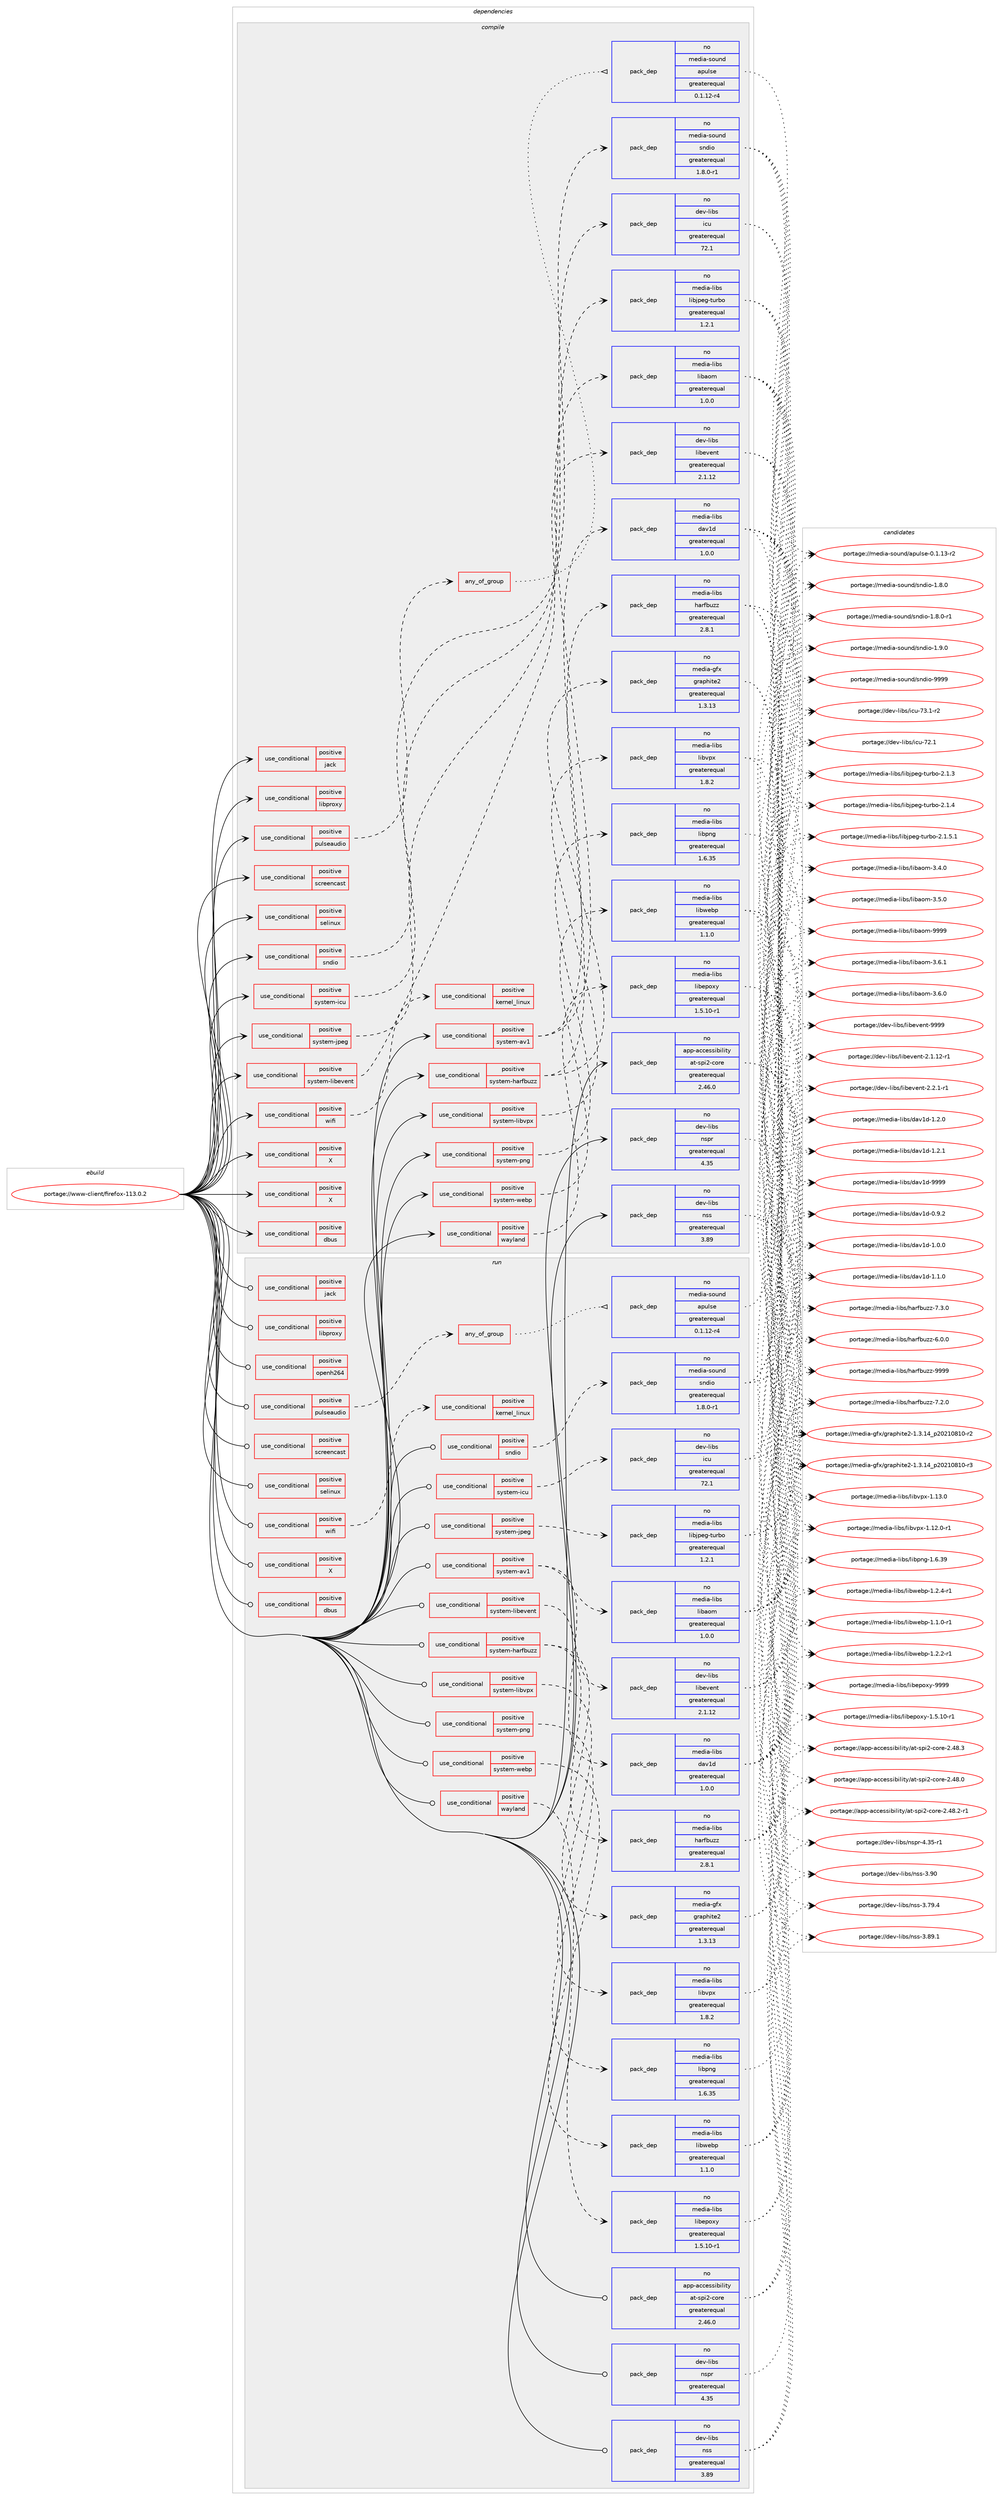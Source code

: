 digraph prolog {

# *************
# Graph options
# *************

newrank=true;
concentrate=true;
compound=true;
graph [rankdir=LR,fontname=Helvetica,fontsize=10,ranksep=1.5];#, ranksep=2.5, nodesep=0.2];
edge  [arrowhead=vee];
node  [fontname=Helvetica,fontsize=10];

# **********
# The ebuild
# **********

subgraph cluster_leftcol {
color=gray;
rank=same;
label=<<i>ebuild</i>>;
id [label="portage://www-client/firefox-113.0.2", color=red, width=4, href="../www-client/firefox-113.0.2.svg"];
}

# ****************
# The dependencies
# ****************

subgraph cluster_midcol {
color=gray;
label=<<i>dependencies</i>>;
subgraph cluster_compile {
fillcolor="#eeeeee";
style=filled;
label=<<i>compile</i>>;
subgraph cond433 {
dependency1378 [label=<<TABLE BORDER="0" CELLBORDER="1" CELLSPACING="0" CELLPADDING="4"><TR><TD ROWSPAN="3" CELLPADDING="10">use_conditional</TD></TR><TR><TD>positive</TD></TR><TR><TD>X</TD></TR></TABLE>>, shape=none, color=red];
# *** BEGIN UNKNOWN DEPENDENCY TYPE (TODO) ***
# dependency1378 -> package_dependency(portage://www-client/firefox-113.0.2,install,no,virtual,opengl,none,[,,],[],[])
# *** END UNKNOWN DEPENDENCY TYPE (TODO) ***

# *** BEGIN UNKNOWN DEPENDENCY TYPE (TODO) ***
# dependency1378 -> package_dependency(portage://www-client/firefox-113.0.2,install,no,x11-libs,cairo,none,[,,],[],[use(enable(X),none)])
# *** END UNKNOWN DEPENDENCY TYPE (TODO) ***

# *** BEGIN UNKNOWN DEPENDENCY TYPE (TODO) ***
# dependency1378 -> package_dependency(portage://www-client/firefox-113.0.2,install,no,x11-libs,gtk+,none,[,,],[slot(3)],[use(enable(X),none)])
# *** END UNKNOWN DEPENDENCY TYPE (TODO) ***

# *** BEGIN UNKNOWN DEPENDENCY TYPE (TODO) ***
# dependency1378 -> package_dependency(portage://www-client/firefox-113.0.2,install,no,x11-libs,libX11,none,[,,],[],[])
# *** END UNKNOWN DEPENDENCY TYPE (TODO) ***

# *** BEGIN UNKNOWN DEPENDENCY TYPE (TODO) ***
# dependency1378 -> package_dependency(portage://www-client/firefox-113.0.2,install,no,x11-libs,libXcomposite,none,[,,],[],[])
# *** END UNKNOWN DEPENDENCY TYPE (TODO) ***

# *** BEGIN UNKNOWN DEPENDENCY TYPE (TODO) ***
# dependency1378 -> package_dependency(portage://www-client/firefox-113.0.2,install,no,x11-libs,libXdamage,none,[,,],[],[])
# *** END UNKNOWN DEPENDENCY TYPE (TODO) ***

# *** BEGIN UNKNOWN DEPENDENCY TYPE (TODO) ***
# dependency1378 -> package_dependency(portage://www-client/firefox-113.0.2,install,no,x11-libs,libXext,none,[,,],[],[])
# *** END UNKNOWN DEPENDENCY TYPE (TODO) ***

# *** BEGIN UNKNOWN DEPENDENCY TYPE (TODO) ***
# dependency1378 -> package_dependency(portage://www-client/firefox-113.0.2,install,no,x11-libs,libXfixes,none,[,,],[],[])
# *** END UNKNOWN DEPENDENCY TYPE (TODO) ***

# *** BEGIN UNKNOWN DEPENDENCY TYPE (TODO) ***
# dependency1378 -> package_dependency(portage://www-client/firefox-113.0.2,install,no,x11-libs,libxkbcommon,none,[,,],[],[use(enable(X),none)])
# *** END UNKNOWN DEPENDENCY TYPE (TODO) ***

# *** BEGIN UNKNOWN DEPENDENCY TYPE (TODO) ***
# dependency1378 -> package_dependency(portage://www-client/firefox-113.0.2,install,no,x11-libs,libXrandr,none,[,,],[],[])
# *** END UNKNOWN DEPENDENCY TYPE (TODO) ***

# *** BEGIN UNKNOWN DEPENDENCY TYPE (TODO) ***
# dependency1378 -> package_dependency(portage://www-client/firefox-113.0.2,install,no,x11-libs,libXtst,none,[,,],[],[])
# *** END UNKNOWN DEPENDENCY TYPE (TODO) ***

# *** BEGIN UNKNOWN DEPENDENCY TYPE (TODO) ***
# dependency1378 -> package_dependency(portage://www-client/firefox-113.0.2,install,no,x11-libs,libxcb,none,[,,],any_same_slot,[])
# *** END UNKNOWN DEPENDENCY TYPE (TODO) ***

}
id:e -> dependency1378:w [weight=20,style="solid",arrowhead="vee"];
subgraph cond434 {
dependency1379 [label=<<TABLE BORDER="0" CELLBORDER="1" CELLSPACING="0" CELLPADDING="4"><TR><TD ROWSPAN="3" CELLPADDING="10">use_conditional</TD></TR><TR><TD>positive</TD></TR><TR><TD>X</TD></TR></TABLE>>, shape=none, color=red];
# *** BEGIN UNKNOWN DEPENDENCY TYPE (TODO) ***
# dependency1379 -> package_dependency(portage://www-client/firefox-113.0.2,install,no,x11-base,xorg-proto,none,[,,],[],[])
# *** END UNKNOWN DEPENDENCY TYPE (TODO) ***

# *** BEGIN UNKNOWN DEPENDENCY TYPE (TODO) ***
# dependency1379 -> package_dependency(portage://www-client/firefox-113.0.2,install,no,x11-libs,libICE,none,[,,],[],[])
# *** END UNKNOWN DEPENDENCY TYPE (TODO) ***

# *** BEGIN UNKNOWN DEPENDENCY TYPE (TODO) ***
# dependency1379 -> package_dependency(portage://www-client/firefox-113.0.2,install,no,x11-libs,libSM,none,[,,],[],[])
# *** END UNKNOWN DEPENDENCY TYPE (TODO) ***

}
id:e -> dependency1379:w [weight=20,style="solid",arrowhead="vee"];
subgraph cond435 {
dependency1380 [label=<<TABLE BORDER="0" CELLBORDER="1" CELLSPACING="0" CELLPADDING="4"><TR><TD ROWSPAN="3" CELLPADDING="10">use_conditional</TD></TR><TR><TD>positive</TD></TR><TR><TD>dbus</TD></TR></TABLE>>, shape=none, color=red];
# *** BEGIN UNKNOWN DEPENDENCY TYPE (TODO) ***
# dependency1380 -> package_dependency(portage://www-client/firefox-113.0.2,install,no,dev-libs,dbus-glib,none,[,,],[],[])
# *** END UNKNOWN DEPENDENCY TYPE (TODO) ***

# *** BEGIN UNKNOWN DEPENDENCY TYPE (TODO) ***
# dependency1380 -> package_dependency(portage://www-client/firefox-113.0.2,install,no,sys-apps,dbus,none,[,,],[],[])
# *** END UNKNOWN DEPENDENCY TYPE (TODO) ***

}
id:e -> dependency1380:w [weight=20,style="solid",arrowhead="vee"];
subgraph cond436 {
dependency1381 [label=<<TABLE BORDER="0" CELLBORDER="1" CELLSPACING="0" CELLPADDING="4"><TR><TD ROWSPAN="3" CELLPADDING="10">use_conditional</TD></TR><TR><TD>positive</TD></TR><TR><TD>jack</TD></TR></TABLE>>, shape=none, color=red];
# *** BEGIN UNKNOWN DEPENDENCY TYPE (TODO) ***
# dependency1381 -> package_dependency(portage://www-client/firefox-113.0.2,install,no,virtual,jack,none,[,,],[],[])
# *** END UNKNOWN DEPENDENCY TYPE (TODO) ***

}
id:e -> dependency1381:w [weight=20,style="solid",arrowhead="vee"];
subgraph cond437 {
dependency1382 [label=<<TABLE BORDER="0" CELLBORDER="1" CELLSPACING="0" CELLPADDING="4"><TR><TD ROWSPAN="3" CELLPADDING="10">use_conditional</TD></TR><TR><TD>positive</TD></TR><TR><TD>libproxy</TD></TR></TABLE>>, shape=none, color=red];
# *** BEGIN UNKNOWN DEPENDENCY TYPE (TODO) ***
# dependency1382 -> package_dependency(portage://www-client/firefox-113.0.2,install,no,net-libs,libproxy,none,[,,],[],[])
# *** END UNKNOWN DEPENDENCY TYPE (TODO) ***

}
id:e -> dependency1382:w [weight=20,style="solid",arrowhead="vee"];
subgraph cond438 {
dependency1383 [label=<<TABLE BORDER="0" CELLBORDER="1" CELLSPACING="0" CELLPADDING="4"><TR><TD ROWSPAN="3" CELLPADDING="10">use_conditional</TD></TR><TR><TD>positive</TD></TR><TR><TD>pulseaudio</TD></TR></TABLE>>, shape=none, color=red];
subgraph any118 {
dependency1384 [label=<<TABLE BORDER="0" CELLBORDER="1" CELLSPACING="0" CELLPADDING="4"><TR><TD CELLPADDING="10">any_of_group</TD></TR></TABLE>>, shape=none, color=red];# *** BEGIN UNKNOWN DEPENDENCY TYPE (TODO) ***
# dependency1384 -> package_dependency(portage://www-client/firefox-113.0.2,install,no,media-libs,libpulse,none,[,,],[],[])
# *** END UNKNOWN DEPENDENCY TYPE (TODO) ***

subgraph pack829 {
dependency1385 [label=<<TABLE BORDER="0" CELLBORDER="1" CELLSPACING="0" CELLPADDING="4" WIDTH="220"><TR><TD ROWSPAN="6" CELLPADDING="30">pack_dep</TD></TR><TR><TD WIDTH="110">no</TD></TR><TR><TD>media-sound</TD></TR><TR><TD>apulse</TD></TR><TR><TD>greaterequal</TD></TR><TR><TD>0.1.12-r4</TD></TR></TABLE>>, shape=none, color=blue];
}
dependency1384:e -> dependency1385:w [weight=20,style="dotted",arrowhead="oinv"];
}
dependency1383:e -> dependency1384:w [weight=20,style="dashed",arrowhead="vee"];
}
id:e -> dependency1383:w [weight=20,style="solid",arrowhead="vee"];
subgraph cond439 {
dependency1386 [label=<<TABLE BORDER="0" CELLBORDER="1" CELLSPACING="0" CELLPADDING="4"><TR><TD ROWSPAN="3" CELLPADDING="10">use_conditional</TD></TR><TR><TD>positive</TD></TR><TR><TD>screencast</TD></TR></TABLE>>, shape=none, color=red];
# *** BEGIN UNKNOWN DEPENDENCY TYPE (TODO) ***
# dependency1386 -> package_dependency(portage://www-client/firefox-113.0.2,install,no,media-video,pipewire,none,[,,],any_same_slot,[])
# *** END UNKNOWN DEPENDENCY TYPE (TODO) ***

}
id:e -> dependency1386:w [weight=20,style="solid",arrowhead="vee"];
subgraph cond440 {
dependency1387 [label=<<TABLE BORDER="0" CELLBORDER="1" CELLSPACING="0" CELLPADDING="4"><TR><TD ROWSPAN="3" CELLPADDING="10">use_conditional</TD></TR><TR><TD>positive</TD></TR><TR><TD>selinux</TD></TR></TABLE>>, shape=none, color=red];
# *** BEGIN UNKNOWN DEPENDENCY TYPE (TODO) ***
# dependency1387 -> package_dependency(portage://www-client/firefox-113.0.2,install,no,sec-policy,selinux-mozilla,none,[,,],[],[])
# *** END UNKNOWN DEPENDENCY TYPE (TODO) ***

}
id:e -> dependency1387:w [weight=20,style="solid",arrowhead="vee"];
subgraph cond441 {
dependency1388 [label=<<TABLE BORDER="0" CELLBORDER="1" CELLSPACING="0" CELLPADDING="4"><TR><TD ROWSPAN="3" CELLPADDING="10">use_conditional</TD></TR><TR><TD>positive</TD></TR><TR><TD>sndio</TD></TR></TABLE>>, shape=none, color=red];
subgraph pack830 {
dependency1389 [label=<<TABLE BORDER="0" CELLBORDER="1" CELLSPACING="0" CELLPADDING="4" WIDTH="220"><TR><TD ROWSPAN="6" CELLPADDING="30">pack_dep</TD></TR><TR><TD WIDTH="110">no</TD></TR><TR><TD>media-sound</TD></TR><TR><TD>sndio</TD></TR><TR><TD>greaterequal</TD></TR><TR><TD>1.8.0-r1</TD></TR></TABLE>>, shape=none, color=blue];
}
dependency1388:e -> dependency1389:w [weight=20,style="dashed",arrowhead="vee"];
}
id:e -> dependency1388:w [weight=20,style="solid",arrowhead="vee"];
subgraph cond442 {
dependency1390 [label=<<TABLE BORDER="0" CELLBORDER="1" CELLSPACING="0" CELLPADDING="4"><TR><TD ROWSPAN="3" CELLPADDING="10">use_conditional</TD></TR><TR><TD>positive</TD></TR><TR><TD>system-av1</TD></TR></TABLE>>, shape=none, color=red];
subgraph pack831 {
dependency1391 [label=<<TABLE BORDER="0" CELLBORDER="1" CELLSPACING="0" CELLPADDING="4" WIDTH="220"><TR><TD ROWSPAN="6" CELLPADDING="30">pack_dep</TD></TR><TR><TD WIDTH="110">no</TD></TR><TR><TD>media-libs</TD></TR><TR><TD>dav1d</TD></TR><TR><TD>greaterequal</TD></TR><TR><TD>1.0.0</TD></TR></TABLE>>, shape=none, color=blue];
}
dependency1390:e -> dependency1391:w [weight=20,style="dashed",arrowhead="vee"];
subgraph pack832 {
dependency1392 [label=<<TABLE BORDER="0" CELLBORDER="1" CELLSPACING="0" CELLPADDING="4" WIDTH="220"><TR><TD ROWSPAN="6" CELLPADDING="30">pack_dep</TD></TR><TR><TD WIDTH="110">no</TD></TR><TR><TD>media-libs</TD></TR><TR><TD>libaom</TD></TR><TR><TD>greaterequal</TD></TR><TR><TD>1.0.0</TD></TR></TABLE>>, shape=none, color=blue];
}
dependency1390:e -> dependency1392:w [weight=20,style="dashed",arrowhead="vee"];
}
id:e -> dependency1390:w [weight=20,style="solid",arrowhead="vee"];
subgraph cond443 {
dependency1393 [label=<<TABLE BORDER="0" CELLBORDER="1" CELLSPACING="0" CELLPADDING="4"><TR><TD ROWSPAN="3" CELLPADDING="10">use_conditional</TD></TR><TR><TD>positive</TD></TR><TR><TD>system-harfbuzz</TD></TR></TABLE>>, shape=none, color=red];
subgraph pack833 {
dependency1394 [label=<<TABLE BORDER="0" CELLBORDER="1" CELLSPACING="0" CELLPADDING="4" WIDTH="220"><TR><TD ROWSPAN="6" CELLPADDING="30">pack_dep</TD></TR><TR><TD WIDTH="110">no</TD></TR><TR><TD>media-gfx</TD></TR><TR><TD>graphite2</TD></TR><TR><TD>greaterequal</TD></TR><TR><TD>1.3.13</TD></TR></TABLE>>, shape=none, color=blue];
}
dependency1393:e -> dependency1394:w [weight=20,style="dashed",arrowhead="vee"];
subgraph pack834 {
dependency1395 [label=<<TABLE BORDER="0" CELLBORDER="1" CELLSPACING="0" CELLPADDING="4" WIDTH="220"><TR><TD ROWSPAN="6" CELLPADDING="30">pack_dep</TD></TR><TR><TD WIDTH="110">no</TD></TR><TR><TD>media-libs</TD></TR><TR><TD>harfbuzz</TD></TR><TR><TD>greaterequal</TD></TR><TR><TD>2.8.1</TD></TR></TABLE>>, shape=none, color=blue];
}
dependency1393:e -> dependency1395:w [weight=20,style="dashed",arrowhead="vee"];
}
id:e -> dependency1393:w [weight=20,style="solid",arrowhead="vee"];
subgraph cond444 {
dependency1396 [label=<<TABLE BORDER="0" CELLBORDER="1" CELLSPACING="0" CELLPADDING="4"><TR><TD ROWSPAN="3" CELLPADDING="10">use_conditional</TD></TR><TR><TD>positive</TD></TR><TR><TD>system-icu</TD></TR></TABLE>>, shape=none, color=red];
subgraph pack835 {
dependency1397 [label=<<TABLE BORDER="0" CELLBORDER="1" CELLSPACING="0" CELLPADDING="4" WIDTH="220"><TR><TD ROWSPAN="6" CELLPADDING="30">pack_dep</TD></TR><TR><TD WIDTH="110">no</TD></TR><TR><TD>dev-libs</TD></TR><TR><TD>icu</TD></TR><TR><TD>greaterequal</TD></TR><TR><TD>72.1</TD></TR></TABLE>>, shape=none, color=blue];
}
dependency1396:e -> dependency1397:w [weight=20,style="dashed",arrowhead="vee"];
}
id:e -> dependency1396:w [weight=20,style="solid",arrowhead="vee"];
subgraph cond445 {
dependency1398 [label=<<TABLE BORDER="0" CELLBORDER="1" CELLSPACING="0" CELLPADDING="4"><TR><TD ROWSPAN="3" CELLPADDING="10">use_conditional</TD></TR><TR><TD>positive</TD></TR><TR><TD>system-jpeg</TD></TR></TABLE>>, shape=none, color=red];
subgraph pack836 {
dependency1399 [label=<<TABLE BORDER="0" CELLBORDER="1" CELLSPACING="0" CELLPADDING="4" WIDTH="220"><TR><TD ROWSPAN="6" CELLPADDING="30">pack_dep</TD></TR><TR><TD WIDTH="110">no</TD></TR><TR><TD>media-libs</TD></TR><TR><TD>libjpeg-turbo</TD></TR><TR><TD>greaterequal</TD></TR><TR><TD>1.2.1</TD></TR></TABLE>>, shape=none, color=blue];
}
dependency1398:e -> dependency1399:w [weight=20,style="dashed",arrowhead="vee"];
}
id:e -> dependency1398:w [weight=20,style="solid",arrowhead="vee"];
subgraph cond446 {
dependency1400 [label=<<TABLE BORDER="0" CELLBORDER="1" CELLSPACING="0" CELLPADDING="4"><TR><TD ROWSPAN="3" CELLPADDING="10">use_conditional</TD></TR><TR><TD>positive</TD></TR><TR><TD>system-libevent</TD></TR></TABLE>>, shape=none, color=red];
subgraph pack837 {
dependency1401 [label=<<TABLE BORDER="0" CELLBORDER="1" CELLSPACING="0" CELLPADDING="4" WIDTH="220"><TR><TD ROWSPAN="6" CELLPADDING="30">pack_dep</TD></TR><TR><TD WIDTH="110">no</TD></TR><TR><TD>dev-libs</TD></TR><TR><TD>libevent</TD></TR><TR><TD>greaterequal</TD></TR><TR><TD>2.1.12</TD></TR></TABLE>>, shape=none, color=blue];
}
dependency1400:e -> dependency1401:w [weight=20,style="dashed",arrowhead="vee"];
}
id:e -> dependency1400:w [weight=20,style="solid",arrowhead="vee"];
subgraph cond447 {
dependency1402 [label=<<TABLE BORDER="0" CELLBORDER="1" CELLSPACING="0" CELLPADDING="4"><TR><TD ROWSPAN="3" CELLPADDING="10">use_conditional</TD></TR><TR><TD>positive</TD></TR><TR><TD>system-libvpx</TD></TR></TABLE>>, shape=none, color=red];
subgraph pack838 {
dependency1403 [label=<<TABLE BORDER="0" CELLBORDER="1" CELLSPACING="0" CELLPADDING="4" WIDTH="220"><TR><TD ROWSPAN="6" CELLPADDING="30">pack_dep</TD></TR><TR><TD WIDTH="110">no</TD></TR><TR><TD>media-libs</TD></TR><TR><TD>libvpx</TD></TR><TR><TD>greaterequal</TD></TR><TR><TD>1.8.2</TD></TR></TABLE>>, shape=none, color=blue];
}
dependency1402:e -> dependency1403:w [weight=20,style="dashed",arrowhead="vee"];
}
id:e -> dependency1402:w [weight=20,style="solid",arrowhead="vee"];
subgraph cond448 {
dependency1404 [label=<<TABLE BORDER="0" CELLBORDER="1" CELLSPACING="0" CELLPADDING="4"><TR><TD ROWSPAN="3" CELLPADDING="10">use_conditional</TD></TR><TR><TD>positive</TD></TR><TR><TD>system-png</TD></TR></TABLE>>, shape=none, color=red];
subgraph pack839 {
dependency1405 [label=<<TABLE BORDER="0" CELLBORDER="1" CELLSPACING="0" CELLPADDING="4" WIDTH="220"><TR><TD ROWSPAN="6" CELLPADDING="30">pack_dep</TD></TR><TR><TD WIDTH="110">no</TD></TR><TR><TD>media-libs</TD></TR><TR><TD>libpng</TD></TR><TR><TD>greaterequal</TD></TR><TR><TD>1.6.35</TD></TR></TABLE>>, shape=none, color=blue];
}
dependency1404:e -> dependency1405:w [weight=20,style="dashed",arrowhead="vee"];
}
id:e -> dependency1404:w [weight=20,style="solid",arrowhead="vee"];
subgraph cond449 {
dependency1406 [label=<<TABLE BORDER="0" CELLBORDER="1" CELLSPACING="0" CELLPADDING="4"><TR><TD ROWSPAN="3" CELLPADDING="10">use_conditional</TD></TR><TR><TD>positive</TD></TR><TR><TD>system-webp</TD></TR></TABLE>>, shape=none, color=red];
subgraph pack840 {
dependency1407 [label=<<TABLE BORDER="0" CELLBORDER="1" CELLSPACING="0" CELLPADDING="4" WIDTH="220"><TR><TD ROWSPAN="6" CELLPADDING="30">pack_dep</TD></TR><TR><TD WIDTH="110">no</TD></TR><TR><TD>media-libs</TD></TR><TR><TD>libwebp</TD></TR><TR><TD>greaterequal</TD></TR><TR><TD>1.1.0</TD></TR></TABLE>>, shape=none, color=blue];
}
dependency1406:e -> dependency1407:w [weight=20,style="dashed",arrowhead="vee"];
}
id:e -> dependency1406:w [weight=20,style="solid",arrowhead="vee"];
subgraph cond450 {
dependency1408 [label=<<TABLE BORDER="0" CELLBORDER="1" CELLSPACING="0" CELLPADDING="4"><TR><TD ROWSPAN="3" CELLPADDING="10">use_conditional</TD></TR><TR><TD>positive</TD></TR><TR><TD>wayland</TD></TR></TABLE>>, shape=none, color=red];
subgraph pack841 {
dependency1409 [label=<<TABLE BORDER="0" CELLBORDER="1" CELLSPACING="0" CELLPADDING="4" WIDTH="220"><TR><TD ROWSPAN="6" CELLPADDING="30">pack_dep</TD></TR><TR><TD WIDTH="110">no</TD></TR><TR><TD>media-libs</TD></TR><TR><TD>libepoxy</TD></TR><TR><TD>greaterequal</TD></TR><TR><TD>1.5.10-r1</TD></TR></TABLE>>, shape=none, color=blue];
}
dependency1408:e -> dependency1409:w [weight=20,style="dashed",arrowhead="vee"];
# *** BEGIN UNKNOWN DEPENDENCY TYPE (TODO) ***
# dependency1408 -> package_dependency(portage://www-client/firefox-113.0.2,install,no,x11-libs,gtk+,none,[,,],[slot(3)],[use(enable(wayland),none)])
# *** END UNKNOWN DEPENDENCY TYPE (TODO) ***

# *** BEGIN UNKNOWN DEPENDENCY TYPE (TODO) ***
# dependency1408 -> package_dependency(portage://www-client/firefox-113.0.2,install,no,x11-libs,libdrm,none,[,,],[],[])
# *** END UNKNOWN DEPENDENCY TYPE (TODO) ***

# *** BEGIN UNKNOWN DEPENDENCY TYPE (TODO) ***
# dependency1408 -> package_dependency(portage://www-client/firefox-113.0.2,install,no,x11-libs,libxkbcommon,none,[,,],[],[use(enable(wayland),none)])
# *** END UNKNOWN DEPENDENCY TYPE (TODO) ***

}
id:e -> dependency1408:w [weight=20,style="solid",arrowhead="vee"];
subgraph cond451 {
dependency1410 [label=<<TABLE BORDER="0" CELLBORDER="1" CELLSPACING="0" CELLPADDING="4"><TR><TD ROWSPAN="3" CELLPADDING="10">use_conditional</TD></TR><TR><TD>positive</TD></TR><TR><TD>wifi</TD></TR></TABLE>>, shape=none, color=red];
subgraph cond452 {
dependency1411 [label=<<TABLE BORDER="0" CELLBORDER="1" CELLSPACING="0" CELLPADDING="4"><TR><TD ROWSPAN="3" CELLPADDING="10">use_conditional</TD></TR><TR><TD>positive</TD></TR><TR><TD>kernel_linux</TD></TR></TABLE>>, shape=none, color=red];
# *** BEGIN UNKNOWN DEPENDENCY TYPE (TODO) ***
# dependency1411 -> package_dependency(portage://www-client/firefox-113.0.2,install,no,dev-libs,dbus-glib,none,[,,],[],[])
# *** END UNKNOWN DEPENDENCY TYPE (TODO) ***

# *** BEGIN UNKNOWN DEPENDENCY TYPE (TODO) ***
# dependency1411 -> package_dependency(portage://www-client/firefox-113.0.2,install,no,net-misc,networkmanager,none,[,,],[],[])
# *** END UNKNOWN DEPENDENCY TYPE (TODO) ***

# *** BEGIN UNKNOWN DEPENDENCY TYPE (TODO) ***
# dependency1411 -> package_dependency(portage://www-client/firefox-113.0.2,install,no,sys-apps,dbus,none,[,,],[],[])
# *** END UNKNOWN DEPENDENCY TYPE (TODO) ***

}
dependency1410:e -> dependency1411:w [weight=20,style="dashed",arrowhead="vee"];
}
id:e -> dependency1410:w [weight=20,style="solid",arrowhead="vee"];
subgraph pack842 {
dependency1412 [label=<<TABLE BORDER="0" CELLBORDER="1" CELLSPACING="0" CELLPADDING="4" WIDTH="220"><TR><TD ROWSPAN="6" CELLPADDING="30">pack_dep</TD></TR><TR><TD WIDTH="110">no</TD></TR><TR><TD>app-accessibility</TD></TR><TR><TD>at-spi2-core</TD></TR><TR><TD>greaterequal</TD></TR><TR><TD>2.46.0</TD></TR></TABLE>>, shape=none, color=blue];
}
id:e -> dependency1412:w [weight=20,style="solid",arrowhead="vee"];
# *** BEGIN UNKNOWN DEPENDENCY TYPE (TODO) ***
# id -> package_dependency(portage://www-client/firefox-113.0.2,install,no,dev-libs,expat,none,[,,],[],[])
# *** END UNKNOWN DEPENDENCY TYPE (TODO) ***

# *** BEGIN UNKNOWN DEPENDENCY TYPE (TODO) ***
# id -> package_dependency(portage://www-client/firefox-113.0.2,install,no,dev-libs,glib,none,[,,],[slot(2)],[])
# *** END UNKNOWN DEPENDENCY TYPE (TODO) ***

# *** BEGIN UNKNOWN DEPENDENCY TYPE (TODO) ***
# id -> package_dependency(portage://www-client/firefox-113.0.2,install,no,dev-libs,libffi,none,[,,],any_same_slot,[])
# *** END UNKNOWN DEPENDENCY TYPE (TODO) ***

subgraph pack843 {
dependency1413 [label=<<TABLE BORDER="0" CELLBORDER="1" CELLSPACING="0" CELLPADDING="4" WIDTH="220"><TR><TD ROWSPAN="6" CELLPADDING="30">pack_dep</TD></TR><TR><TD WIDTH="110">no</TD></TR><TR><TD>dev-libs</TD></TR><TR><TD>nspr</TD></TR><TR><TD>greaterequal</TD></TR><TR><TD>4.35</TD></TR></TABLE>>, shape=none, color=blue];
}
id:e -> dependency1413:w [weight=20,style="solid",arrowhead="vee"];
subgraph pack844 {
dependency1414 [label=<<TABLE BORDER="0" CELLBORDER="1" CELLSPACING="0" CELLPADDING="4" WIDTH="220"><TR><TD ROWSPAN="6" CELLPADDING="30">pack_dep</TD></TR><TR><TD WIDTH="110">no</TD></TR><TR><TD>dev-libs</TD></TR><TR><TD>nss</TD></TR><TR><TD>greaterequal</TD></TR><TR><TD>3.89</TD></TR></TABLE>>, shape=none, color=blue];
}
id:e -> dependency1414:w [weight=20,style="solid",arrowhead="vee"];
# *** BEGIN UNKNOWN DEPENDENCY TYPE (TODO) ***
# id -> package_dependency(portage://www-client/firefox-113.0.2,install,no,media-libs,alsa-lib,none,[,,],[],[])
# *** END UNKNOWN DEPENDENCY TYPE (TODO) ***

# *** BEGIN UNKNOWN DEPENDENCY TYPE (TODO) ***
# id -> package_dependency(portage://www-client/firefox-113.0.2,install,no,media-libs,fontconfig,none,[,,],[],[])
# *** END UNKNOWN DEPENDENCY TYPE (TODO) ***

# *** BEGIN UNKNOWN DEPENDENCY TYPE (TODO) ***
# id -> package_dependency(portage://www-client/firefox-113.0.2,install,no,media-libs,freetype,none,[,,],[],[])
# *** END UNKNOWN DEPENDENCY TYPE (TODO) ***

# *** BEGIN UNKNOWN DEPENDENCY TYPE (TODO) ***
# id -> package_dependency(portage://www-client/firefox-113.0.2,install,no,media-libs,mesa,none,[,,],[],[])
# *** END UNKNOWN DEPENDENCY TYPE (TODO) ***

# *** BEGIN UNKNOWN DEPENDENCY TYPE (TODO) ***
# id -> package_dependency(portage://www-client/firefox-113.0.2,install,no,media-video,ffmpeg,none,[,,],[],[])
# *** END UNKNOWN DEPENDENCY TYPE (TODO) ***

# *** BEGIN UNKNOWN DEPENDENCY TYPE (TODO) ***
# id -> package_dependency(portage://www-client/firefox-113.0.2,install,no,sys-libs,zlib,none,[,,],[],[])
# *** END UNKNOWN DEPENDENCY TYPE (TODO) ***

# *** BEGIN UNKNOWN DEPENDENCY TYPE (TODO) ***
# id -> package_dependency(portage://www-client/firefox-113.0.2,install,no,virtual,freedesktop-icon-theme,none,[,,],[],[])
# *** END UNKNOWN DEPENDENCY TYPE (TODO) ***

# *** BEGIN UNKNOWN DEPENDENCY TYPE (TODO) ***
# id -> package_dependency(portage://www-client/firefox-113.0.2,install,no,x11-libs,cairo,none,[,,],[],[])
# *** END UNKNOWN DEPENDENCY TYPE (TODO) ***

# *** BEGIN UNKNOWN DEPENDENCY TYPE (TODO) ***
# id -> package_dependency(portage://www-client/firefox-113.0.2,install,no,x11-libs,gdk-pixbuf,none,[,,],[],[])
# *** END UNKNOWN DEPENDENCY TYPE (TODO) ***

# *** BEGIN UNKNOWN DEPENDENCY TYPE (TODO) ***
# id -> package_dependency(portage://www-client/firefox-113.0.2,install,no,x11-libs,pango,none,[,,],[],[])
# *** END UNKNOWN DEPENDENCY TYPE (TODO) ***

# *** BEGIN UNKNOWN DEPENDENCY TYPE (TODO) ***
# id -> package_dependency(portage://www-client/firefox-113.0.2,install,no,x11-libs,pixman,none,[,,],[],[])
# *** END UNKNOWN DEPENDENCY TYPE (TODO) ***

# *** BEGIN UNKNOWN DEPENDENCY TYPE (TODO) ***
# id -> package_dependency(portage://www-client/firefox-113.0.2,install,strong,sys-devel,llvm,none,[,,],[slot(0)],[])
# *** END UNKNOWN DEPENDENCY TYPE (TODO) ***

# *** BEGIN UNKNOWN DEPENDENCY TYPE (TODO) ***
# id -> package_dependency(portage://www-client/firefox-113.0.2,install,weak,www-client,firefox,none,[,,],[slot(0)],[])
# *** END UNKNOWN DEPENDENCY TYPE (TODO) ***

# *** BEGIN UNKNOWN DEPENDENCY TYPE (TODO) ***
# id -> package_dependency(portage://www-client/firefox-113.0.2,install,weak,www-client,firefox,none,[,,],[slot(esr)],[])
# *** END UNKNOWN DEPENDENCY TYPE (TODO) ***

}
subgraph cluster_compileandrun {
fillcolor="#eeeeee";
style=filled;
label=<<i>compile and run</i>>;
}
subgraph cluster_run {
fillcolor="#eeeeee";
style=filled;
label=<<i>run</i>>;
subgraph cond453 {
dependency1415 [label=<<TABLE BORDER="0" CELLBORDER="1" CELLSPACING="0" CELLPADDING="4"><TR><TD ROWSPAN="3" CELLPADDING="10">use_conditional</TD></TR><TR><TD>positive</TD></TR><TR><TD>X</TD></TR></TABLE>>, shape=none, color=red];
# *** BEGIN UNKNOWN DEPENDENCY TYPE (TODO) ***
# dependency1415 -> package_dependency(portage://www-client/firefox-113.0.2,run,no,virtual,opengl,none,[,,],[],[])
# *** END UNKNOWN DEPENDENCY TYPE (TODO) ***

# *** BEGIN UNKNOWN DEPENDENCY TYPE (TODO) ***
# dependency1415 -> package_dependency(portage://www-client/firefox-113.0.2,run,no,x11-libs,cairo,none,[,,],[],[use(enable(X),none)])
# *** END UNKNOWN DEPENDENCY TYPE (TODO) ***

# *** BEGIN UNKNOWN DEPENDENCY TYPE (TODO) ***
# dependency1415 -> package_dependency(portage://www-client/firefox-113.0.2,run,no,x11-libs,gtk+,none,[,,],[slot(3)],[use(enable(X),none)])
# *** END UNKNOWN DEPENDENCY TYPE (TODO) ***

# *** BEGIN UNKNOWN DEPENDENCY TYPE (TODO) ***
# dependency1415 -> package_dependency(portage://www-client/firefox-113.0.2,run,no,x11-libs,libX11,none,[,,],[],[])
# *** END UNKNOWN DEPENDENCY TYPE (TODO) ***

# *** BEGIN UNKNOWN DEPENDENCY TYPE (TODO) ***
# dependency1415 -> package_dependency(portage://www-client/firefox-113.0.2,run,no,x11-libs,libXcomposite,none,[,,],[],[])
# *** END UNKNOWN DEPENDENCY TYPE (TODO) ***

# *** BEGIN UNKNOWN DEPENDENCY TYPE (TODO) ***
# dependency1415 -> package_dependency(portage://www-client/firefox-113.0.2,run,no,x11-libs,libXdamage,none,[,,],[],[])
# *** END UNKNOWN DEPENDENCY TYPE (TODO) ***

# *** BEGIN UNKNOWN DEPENDENCY TYPE (TODO) ***
# dependency1415 -> package_dependency(portage://www-client/firefox-113.0.2,run,no,x11-libs,libXext,none,[,,],[],[])
# *** END UNKNOWN DEPENDENCY TYPE (TODO) ***

# *** BEGIN UNKNOWN DEPENDENCY TYPE (TODO) ***
# dependency1415 -> package_dependency(portage://www-client/firefox-113.0.2,run,no,x11-libs,libXfixes,none,[,,],[],[])
# *** END UNKNOWN DEPENDENCY TYPE (TODO) ***

# *** BEGIN UNKNOWN DEPENDENCY TYPE (TODO) ***
# dependency1415 -> package_dependency(portage://www-client/firefox-113.0.2,run,no,x11-libs,libxkbcommon,none,[,,],[],[use(enable(X),none)])
# *** END UNKNOWN DEPENDENCY TYPE (TODO) ***

# *** BEGIN UNKNOWN DEPENDENCY TYPE (TODO) ***
# dependency1415 -> package_dependency(portage://www-client/firefox-113.0.2,run,no,x11-libs,libXrandr,none,[,,],[],[])
# *** END UNKNOWN DEPENDENCY TYPE (TODO) ***

# *** BEGIN UNKNOWN DEPENDENCY TYPE (TODO) ***
# dependency1415 -> package_dependency(portage://www-client/firefox-113.0.2,run,no,x11-libs,libXtst,none,[,,],[],[])
# *** END UNKNOWN DEPENDENCY TYPE (TODO) ***

# *** BEGIN UNKNOWN DEPENDENCY TYPE (TODO) ***
# dependency1415 -> package_dependency(portage://www-client/firefox-113.0.2,run,no,x11-libs,libxcb,none,[,,],any_same_slot,[])
# *** END UNKNOWN DEPENDENCY TYPE (TODO) ***

}
id:e -> dependency1415:w [weight=20,style="solid",arrowhead="odot"];
subgraph cond454 {
dependency1416 [label=<<TABLE BORDER="0" CELLBORDER="1" CELLSPACING="0" CELLPADDING="4"><TR><TD ROWSPAN="3" CELLPADDING="10">use_conditional</TD></TR><TR><TD>positive</TD></TR><TR><TD>dbus</TD></TR></TABLE>>, shape=none, color=red];
# *** BEGIN UNKNOWN DEPENDENCY TYPE (TODO) ***
# dependency1416 -> package_dependency(portage://www-client/firefox-113.0.2,run,no,dev-libs,dbus-glib,none,[,,],[],[])
# *** END UNKNOWN DEPENDENCY TYPE (TODO) ***

# *** BEGIN UNKNOWN DEPENDENCY TYPE (TODO) ***
# dependency1416 -> package_dependency(portage://www-client/firefox-113.0.2,run,no,sys-apps,dbus,none,[,,],[],[])
# *** END UNKNOWN DEPENDENCY TYPE (TODO) ***

}
id:e -> dependency1416:w [weight=20,style="solid",arrowhead="odot"];
subgraph cond455 {
dependency1417 [label=<<TABLE BORDER="0" CELLBORDER="1" CELLSPACING="0" CELLPADDING="4"><TR><TD ROWSPAN="3" CELLPADDING="10">use_conditional</TD></TR><TR><TD>positive</TD></TR><TR><TD>jack</TD></TR></TABLE>>, shape=none, color=red];
# *** BEGIN UNKNOWN DEPENDENCY TYPE (TODO) ***
# dependency1417 -> package_dependency(portage://www-client/firefox-113.0.2,run,no,virtual,jack,none,[,,],[],[])
# *** END UNKNOWN DEPENDENCY TYPE (TODO) ***

}
id:e -> dependency1417:w [weight=20,style="solid",arrowhead="odot"];
subgraph cond456 {
dependency1418 [label=<<TABLE BORDER="0" CELLBORDER="1" CELLSPACING="0" CELLPADDING="4"><TR><TD ROWSPAN="3" CELLPADDING="10">use_conditional</TD></TR><TR><TD>positive</TD></TR><TR><TD>libproxy</TD></TR></TABLE>>, shape=none, color=red];
# *** BEGIN UNKNOWN DEPENDENCY TYPE (TODO) ***
# dependency1418 -> package_dependency(portage://www-client/firefox-113.0.2,run,no,net-libs,libproxy,none,[,,],[],[])
# *** END UNKNOWN DEPENDENCY TYPE (TODO) ***

}
id:e -> dependency1418:w [weight=20,style="solid",arrowhead="odot"];
subgraph cond457 {
dependency1419 [label=<<TABLE BORDER="0" CELLBORDER="1" CELLSPACING="0" CELLPADDING="4"><TR><TD ROWSPAN="3" CELLPADDING="10">use_conditional</TD></TR><TR><TD>positive</TD></TR><TR><TD>openh264</TD></TR></TABLE>>, shape=none, color=red];
# *** BEGIN UNKNOWN DEPENDENCY TYPE (TODO) ***
# dependency1419 -> package_dependency(portage://www-client/firefox-113.0.2,run,no,media-libs,openh264,none,[,,],any_different_slot,[use(enable(plugin),none)])
# *** END UNKNOWN DEPENDENCY TYPE (TODO) ***

}
id:e -> dependency1419:w [weight=20,style="solid",arrowhead="odot"];
subgraph cond458 {
dependency1420 [label=<<TABLE BORDER="0" CELLBORDER="1" CELLSPACING="0" CELLPADDING="4"><TR><TD ROWSPAN="3" CELLPADDING="10">use_conditional</TD></TR><TR><TD>positive</TD></TR><TR><TD>pulseaudio</TD></TR></TABLE>>, shape=none, color=red];
subgraph any119 {
dependency1421 [label=<<TABLE BORDER="0" CELLBORDER="1" CELLSPACING="0" CELLPADDING="4"><TR><TD CELLPADDING="10">any_of_group</TD></TR></TABLE>>, shape=none, color=red];# *** BEGIN UNKNOWN DEPENDENCY TYPE (TODO) ***
# dependency1421 -> package_dependency(portage://www-client/firefox-113.0.2,run,no,media-libs,libpulse,none,[,,],[],[])
# *** END UNKNOWN DEPENDENCY TYPE (TODO) ***

subgraph pack845 {
dependency1422 [label=<<TABLE BORDER="0" CELLBORDER="1" CELLSPACING="0" CELLPADDING="4" WIDTH="220"><TR><TD ROWSPAN="6" CELLPADDING="30">pack_dep</TD></TR><TR><TD WIDTH="110">no</TD></TR><TR><TD>media-sound</TD></TR><TR><TD>apulse</TD></TR><TR><TD>greaterequal</TD></TR><TR><TD>0.1.12-r4</TD></TR></TABLE>>, shape=none, color=blue];
}
dependency1421:e -> dependency1422:w [weight=20,style="dotted",arrowhead="oinv"];
}
dependency1420:e -> dependency1421:w [weight=20,style="dashed",arrowhead="vee"];
}
id:e -> dependency1420:w [weight=20,style="solid",arrowhead="odot"];
subgraph cond459 {
dependency1423 [label=<<TABLE BORDER="0" CELLBORDER="1" CELLSPACING="0" CELLPADDING="4"><TR><TD ROWSPAN="3" CELLPADDING="10">use_conditional</TD></TR><TR><TD>positive</TD></TR><TR><TD>screencast</TD></TR></TABLE>>, shape=none, color=red];
# *** BEGIN UNKNOWN DEPENDENCY TYPE (TODO) ***
# dependency1423 -> package_dependency(portage://www-client/firefox-113.0.2,run,no,media-video,pipewire,none,[,,],any_same_slot,[])
# *** END UNKNOWN DEPENDENCY TYPE (TODO) ***

}
id:e -> dependency1423:w [weight=20,style="solid",arrowhead="odot"];
subgraph cond460 {
dependency1424 [label=<<TABLE BORDER="0" CELLBORDER="1" CELLSPACING="0" CELLPADDING="4"><TR><TD ROWSPAN="3" CELLPADDING="10">use_conditional</TD></TR><TR><TD>positive</TD></TR><TR><TD>selinux</TD></TR></TABLE>>, shape=none, color=red];
# *** BEGIN UNKNOWN DEPENDENCY TYPE (TODO) ***
# dependency1424 -> package_dependency(portage://www-client/firefox-113.0.2,run,no,sec-policy,selinux-mozilla,none,[,,],[],[])
# *** END UNKNOWN DEPENDENCY TYPE (TODO) ***

}
id:e -> dependency1424:w [weight=20,style="solid",arrowhead="odot"];
subgraph cond461 {
dependency1425 [label=<<TABLE BORDER="0" CELLBORDER="1" CELLSPACING="0" CELLPADDING="4"><TR><TD ROWSPAN="3" CELLPADDING="10">use_conditional</TD></TR><TR><TD>positive</TD></TR><TR><TD>sndio</TD></TR></TABLE>>, shape=none, color=red];
subgraph pack846 {
dependency1426 [label=<<TABLE BORDER="0" CELLBORDER="1" CELLSPACING="0" CELLPADDING="4" WIDTH="220"><TR><TD ROWSPAN="6" CELLPADDING="30">pack_dep</TD></TR><TR><TD WIDTH="110">no</TD></TR><TR><TD>media-sound</TD></TR><TR><TD>sndio</TD></TR><TR><TD>greaterequal</TD></TR><TR><TD>1.8.0-r1</TD></TR></TABLE>>, shape=none, color=blue];
}
dependency1425:e -> dependency1426:w [weight=20,style="dashed",arrowhead="vee"];
}
id:e -> dependency1425:w [weight=20,style="solid",arrowhead="odot"];
subgraph cond462 {
dependency1427 [label=<<TABLE BORDER="0" CELLBORDER="1" CELLSPACING="0" CELLPADDING="4"><TR><TD ROWSPAN="3" CELLPADDING="10">use_conditional</TD></TR><TR><TD>positive</TD></TR><TR><TD>system-av1</TD></TR></TABLE>>, shape=none, color=red];
subgraph pack847 {
dependency1428 [label=<<TABLE BORDER="0" CELLBORDER="1" CELLSPACING="0" CELLPADDING="4" WIDTH="220"><TR><TD ROWSPAN="6" CELLPADDING="30">pack_dep</TD></TR><TR><TD WIDTH="110">no</TD></TR><TR><TD>media-libs</TD></TR><TR><TD>dav1d</TD></TR><TR><TD>greaterequal</TD></TR><TR><TD>1.0.0</TD></TR></TABLE>>, shape=none, color=blue];
}
dependency1427:e -> dependency1428:w [weight=20,style="dashed",arrowhead="vee"];
subgraph pack848 {
dependency1429 [label=<<TABLE BORDER="0" CELLBORDER="1" CELLSPACING="0" CELLPADDING="4" WIDTH="220"><TR><TD ROWSPAN="6" CELLPADDING="30">pack_dep</TD></TR><TR><TD WIDTH="110">no</TD></TR><TR><TD>media-libs</TD></TR><TR><TD>libaom</TD></TR><TR><TD>greaterequal</TD></TR><TR><TD>1.0.0</TD></TR></TABLE>>, shape=none, color=blue];
}
dependency1427:e -> dependency1429:w [weight=20,style="dashed",arrowhead="vee"];
}
id:e -> dependency1427:w [weight=20,style="solid",arrowhead="odot"];
subgraph cond463 {
dependency1430 [label=<<TABLE BORDER="0" CELLBORDER="1" CELLSPACING="0" CELLPADDING="4"><TR><TD ROWSPAN="3" CELLPADDING="10">use_conditional</TD></TR><TR><TD>positive</TD></TR><TR><TD>system-harfbuzz</TD></TR></TABLE>>, shape=none, color=red];
subgraph pack849 {
dependency1431 [label=<<TABLE BORDER="0" CELLBORDER="1" CELLSPACING="0" CELLPADDING="4" WIDTH="220"><TR><TD ROWSPAN="6" CELLPADDING="30">pack_dep</TD></TR><TR><TD WIDTH="110">no</TD></TR><TR><TD>media-gfx</TD></TR><TR><TD>graphite2</TD></TR><TR><TD>greaterequal</TD></TR><TR><TD>1.3.13</TD></TR></TABLE>>, shape=none, color=blue];
}
dependency1430:e -> dependency1431:w [weight=20,style="dashed",arrowhead="vee"];
subgraph pack850 {
dependency1432 [label=<<TABLE BORDER="0" CELLBORDER="1" CELLSPACING="0" CELLPADDING="4" WIDTH="220"><TR><TD ROWSPAN="6" CELLPADDING="30">pack_dep</TD></TR><TR><TD WIDTH="110">no</TD></TR><TR><TD>media-libs</TD></TR><TR><TD>harfbuzz</TD></TR><TR><TD>greaterequal</TD></TR><TR><TD>2.8.1</TD></TR></TABLE>>, shape=none, color=blue];
}
dependency1430:e -> dependency1432:w [weight=20,style="dashed",arrowhead="vee"];
}
id:e -> dependency1430:w [weight=20,style="solid",arrowhead="odot"];
subgraph cond464 {
dependency1433 [label=<<TABLE BORDER="0" CELLBORDER="1" CELLSPACING="0" CELLPADDING="4"><TR><TD ROWSPAN="3" CELLPADDING="10">use_conditional</TD></TR><TR><TD>positive</TD></TR><TR><TD>system-icu</TD></TR></TABLE>>, shape=none, color=red];
subgraph pack851 {
dependency1434 [label=<<TABLE BORDER="0" CELLBORDER="1" CELLSPACING="0" CELLPADDING="4" WIDTH="220"><TR><TD ROWSPAN="6" CELLPADDING="30">pack_dep</TD></TR><TR><TD WIDTH="110">no</TD></TR><TR><TD>dev-libs</TD></TR><TR><TD>icu</TD></TR><TR><TD>greaterequal</TD></TR><TR><TD>72.1</TD></TR></TABLE>>, shape=none, color=blue];
}
dependency1433:e -> dependency1434:w [weight=20,style="dashed",arrowhead="vee"];
}
id:e -> dependency1433:w [weight=20,style="solid",arrowhead="odot"];
subgraph cond465 {
dependency1435 [label=<<TABLE BORDER="0" CELLBORDER="1" CELLSPACING="0" CELLPADDING="4"><TR><TD ROWSPAN="3" CELLPADDING="10">use_conditional</TD></TR><TR><TD>positive</TD></TR><TR><TD>system-jpeg</TD></TR></TABLE>>, shape=none, color=red];
subgraph pack852 {
dependency1436 [label=<<TABLE BORDER="0" CELLBORDER="1" CELLSPACING="0" CELLPADDING="4" WIDTH="220"><TR><TD ROWSPAN="6" CELLPADDING="30">pack_dep</TD></TR><TR><TD WIDTH="110">no</TD></TR><TR><TD>media-libs</TD></TR><TR><TD>libjpeg-turbo</TD></TR><TR><TD>greaterequal</TD></TR><TR><TD>1.2.1</TD></TR></TABLE>>, shape=none, color=blue];
}
dependency1435:e -> dependency1436:w [weight=20,style="dashed",arrowhead="vee"];
}
id:e -> dependency1435:w [weight=20,style="solid",arrowhead="odot"];
subgraph cond466 {
dependency1437 [label=<<TABLE BORDER="0" CELLBORDER="1" CELLSPACING="0" CELLPADDING="4"><TR><TD ROWSPAN="3" CELLPADDING="10">use_conditional</TD></TR><TR><TD>positive</TD></TR><TR><TD>system-libevent</TD></TR></TABLE>>, shape=none, color=red];
subgraph pack853 {
dependency1438 [label=<<TABLE BORDER="0" CELLBORDER="1" CELLSPACING="0" CELLPADDING="4" WIDTH="220"><TR><TD ROWSPAN="6" CELLPADDING="30">pack_dep</TD></TR><TR><TD WIDTH="110">no</TD></TR><TR><TD>dev-libs</TD></TR><TR><TD>libevent</TD></TR><TR><TD>greaterequal</TD></TR><TR><TD>2.1.12</TD></TR></TABLE>>, shape=none, color=blue];
}
dependency1437:e -> dependency1438:w [weight=20,style="dashed",arrowhead="vee"];
}
id:e -> dependency1437:w [weight=20,style="solid",arrowhead="odot"];
subgraph cond467 {
dependency1439 [label=<<TABLE BORDER="0" CELLBORDER="1" CELLSPACING="0" CELLPADDING="4"><TR><TD ROWSPAN="3" CELLPADDING="10">use_conditional</TD></TR><TR><TD>positive</TD></TR><TR><TD>system-libvpx</TD></TR></TABLE>>, shape=none, color=red];
subgraph pack854 {
dependency1440 [label=<<TABLE BORDER="0" CELLBORDER="1" CELLSPACING="0" CELLPADDING="4" WIDTH="220"><TR><TD ROWSPAN="6" CELLPADDING="30">pack_dep</TD></TR><TR><TD WIDTH="110">no</TD></TR><TR><TD>media-libs</TD></TR><TR><TD>libvpx</TD></TR><TR><TD>greaterequal</TD></TR><TR><TD>1.8.2</TD></TR></TABLE>>, shape=none, color=blue];
}
dependency1439:e -> dependency1440:w [weight=20,style="dashed",arrowhead="vee"];
}
id:e -> dependency1439:w [weight=20,style="solid",arrowhead="odot"];
subgraph cond468 {
dependency1441 [label=<<TABLE BORDER="0" CELLBORDER="1" CELLSPACING="0" CELLPADDING="4"><TR><TD ROWSPAN="3" CELLPADDING="10">use_conditional</TD></TR><TR><TD>positive</TD></TR><TR><TD>system-png</TD></TR></TABLE>>, shape=none, color=red];
subgraph pack855 {
dependency1442 [label=<<TABLE BORDER="0" CELLBORDER="1" CELLSPACING="0" CELLPADDING="4" WIDTH="220"><TR><TD ROWSPAN="6" CELLPADDING="30">pack_dep</TD></TR><TR><TD WIDTH="110">no</TD></TR><TR><TD>media-libs</TD></TR><TR><TD>libpng</TD></TR><TR><TD>greaterequal</TD></TR><TR><TD>1.6.35</TD></TR></TABLE>>, shape=none, color=blue];
}
dependency1441:e -> dependency1442:w [weight=20,style="dashed",arrowhead="vee"];
}
id:e -> dependency1441:w [weight=20,style="solid",arrowhead="odot"];
subgraph cond469 {
dependency1443 [label=<<TABLE BORDER="0" CELLBORDER="1" CELLSPACING="0" CELLPADDING="4"><TR><TD ROWSPAN="3" CELLPADDING="10">use_conditional</TD></TR><TR><TD>positive</TD></TR><TR><TD>system-webp</TD></TR></TABLE>>, shape=none, color=red];
subgraph pack856 {
dependency1444 [label=<<TABLE BORDER="0" CELLBORDER="1" CELLSPACING="0" CELLPADDING="4" WIDTH="220"><TR><TD ROWSPAN="6" CELLPADDING="30">pack_dep</TD></TR><TR><TD WIDTH="110">no</TD></TR><TR><TD>media-libs</TD></TR><TR><TD>libwebp</TD></TR><TR><TD>greaterequal</TD></TR><TR><TD>1.1.0</TD></TR></TABLE>>, shape=none, color=blue];
}
dependency1443:e -> dependency1444:w [weight=20,style="dashed",arrowhead="vee"];
}
id:e -> dependency1443:w [weight=20,style="solid",arrowhead="odot"];
subgraph cond470 {
dependency1445 [label=<<TABLE BORDER="0" CELLBORDER="1" CELLSPACING="0" CELLPADDING="4"><TR><TD ROWSPAN="3" CELLPADDING="10">use_conditional</TD></TR><TR><TD>positive</TD></TR><TR><TD>wayland</TD></TR></TABLE>>, shape=none, color=red];
subgraph pack857 {
dependency1446 [label=<<TABLE BORDER="0" CELLBORDER="1" CELLSPACING="0" CELLPADDING="4" WIDTH="220"><TR><TD ROWSPAN="6" CELLPADDING="30">pack_dep</TD></TR><TR><TD WIDTH="110">no</TD></TR><TR><TD>media-libs</TD></TR><TR><TD>libepoxy</TD></TR><TR><TD>greaterequal</TD></TR><TR><TD>1.5.10-r1</TD></TR></TABLE>>, shape=none, color=blue];
}
dependency1445:e -> dependency1446:w [weight=20,style="dashed",arrowhead="vee"];
# *** BEGIN UNKNOWN DEPENDENCY TYPE (TODO) ***
# dependency1445 -> package_dependency(portage://www-client/firefox-113.0.2,run,no,x11-libs,gtk+,none,[,,],[slot(3)],[use(enable(wayland),none)])
# *** END UNKNOWN DEPENDENCY TYPE (TODO) ***

# *** BEGIN UNKNOWN DEPENDENCY TYPE (TODO) ***
# dependency1445 -> package_dependency(portage://www-client/firefox-113.0.2,run,no,x11-libs,libdrm,none,[,,],[],[])
# *** END UNKNOWN DEPENDENCY TYPE (TODO) ***

# *** BEGIN UNKNOWN DEPENDENCY TYPE (TODO) ***
# dependency1445 -> package_dependency(portage://www-client/firefox-113.0.2,run,no,x11-libs,libxkbcommon,none,[,,],[],[use(enable(wayland),none)])
# *** END UNKNOWN DEPENDENCY TYPE (TODO) ***

}
id:e -> dependency1445:w [weight=20,style="solid",arrowhead="odot"];
subgraph cond471 {
dependency1447 [label=<<TABLE BORDER="0" CELLBORDER="1" CELLSPACING="0" CELLPADDING="4"><TR><TD ROWSPAN="3" CELLPADDING="10">use_conditional</TD></TR><TR><TD>positive</TD></TR><TR><TD>wifi</TD></TR></TABLE>>, shape=none, color=red];
subgraph cond472 {
dependency1448 [label=<<TABLE BORDER="0" CELLBORDER="1" CELLSPACING="0" CELLPADDING="4"><TR><TD ROWSPAN="3" CELLPADDING="10">use_conditional</TD></TR><TR><TD>positive</TD></TR><TR><TD>kernel_linux</TD></TR></TABLE>>, shape=none, color=red];
# *** BEGIN UNKNOWN DEPENDENCY TYPE (TODO) ***
# dependency1448 -> package_dependency(portage://www-client/firefox-113.0.2,run,no,dev-libs,dbus-glib,none,[,,],[],[])
# *** END UNKNOWN DEPENDENCY TYPE (TODO) ***

# *** BEGIN UNKNOWN DEPENDENCY TYPE (TODO) ***
# dependency1448 -> package_dependency(portage://www-client/firefox-113.0.2,run,no,net-misc,networkmanager,none,[,,],[],[])
# *** END UNKNOWN DEPENDENCY TYPE (TODO) ***

# *** BEGIN UNKNOWN DEPENDENCY TYPE (TODO) ***
# dependency1448 -> package_dependency(portage://www-client/firefox-113.0.2,run,no,sys-apps,dbus,none,[,,],[],[])
# *** END UNKNOWN DEPENDENCY TYPE (TODO) ***

}
dependency1447:e -> dependency1448:w [weight=20,style="dashed",arrowhead="vee"];
}
id:e -> dependency1447:w [weight=20,style="solid",arrowhead="odot"];
subgraph pack858 {
dependency1449 [label=<<TABLE BORDER="0" CELLBORDER="1" CELLSPACING="0" CELLPADDING="4" WIDTH="220"><TR><TD ROWSPAN="6" CELLPADDING="30">pack_dep</TD></TR><TR><TD WIDTH="110">no</TD></TR><TR><TD>app-accessibility</TD></TR><TR><TD>at-spi2-core</TD></TR><TR><TD>greaterequal</TD></TR><TR><TD>2.46.0</TD></TR></TABLE>>, shape=none, color=blue];
}
id:e -> dependency1449:w [weight=20,style="solid",arrowhead="odot"];
# *** BEGIN UNKNOWN DEPENDENCY TYPE (TODO) ***
# id -> package_dependency(portage://www-client/firefox-113.0.2,run,no,dev-libs,expat,none,[,,],[],[])
# *** END UNKNOWN DEPENDENCY TYPE (TODO) ***

# *** BEGIN UNKNOWN DEPENDENCY TYPE (TODO) ***
# id -> package_dependency(portage://www-client/firefox-113.0.2,run,no,dev-libs,glib,none,[,,],[slot(2)],[])
# *** END UNKNOWN DEPENDENCY TYPE (TODO) ***

# *** BEGIN UNKNOWN DEPENDENCY TYPE (TODO) ***
# id -> package_dependency(portage://www-client/firefox-113.0.2,run,no,dev-libs,libffi,none,[,,],any_same_slot,[])
# *** END UNKNOWN DEPENDENCY TYPE (TODO) ***

subgraph pack859 {
dependency1450 [label=<<TABLE BORDER="0" CELLBORDER="1" CELLSPACING="0" CELLPADDING="4" WIDTH="220"><TR><TD ROWSPAN="6" CELLPADDING="30">pack_dep</TD></TR><TR><TD WIDTH="110">no</TD></TR><TR><TD>dev-libs</TD></TR><TR><TD>nspr</TD></TR><TR><TD>greaterequal</TD></TR><TR><TD>4.35</TD></TR></TABLE>>, shape=none, color=blue];
}
id:e -> dependency1450:w [weight=20,style="solid",arrowhead="odot"];
subgraph pack860 {
dependency1451 [label=<<TABLE BORDER="0" CELLBORDER="1" CELLSPACING="0" CELLPADDING="4" WIDTH="220"><TR><TD ROWSPAN="6" CELLPADDING="30">pack_dep</TD></TR><TR><TD WIDTH="110">no</TD></TR><TR><TD>dev-libs</TD></TR><TR><TD>nss</TD></TR><TR><TD>greaterequal</TD></TR><TR><TD>3.89</TD></TR></TABLE>>, shape=none, color=blue];
}
id:e -> dependency1451:w [weight=20,style="solid",arrowhead="odot"];
# *** BEGIN UNKNOWN DEPENDENCY TYPE (TODO) ***
# id -> package_dependency(portage://www-client/firefox-113.0.2,run,no,media-libs,alsa-lib,none,[,,],[],[])
# *** END UNKNOWN DEPENDENCY TYPE (TODO) ***

# *** BEGIN UNKNOWN DEPENDENCY TYPE (TODO) ***
# id -> package_dependency(portage://www-client/firefox-113.0.2,run,no,media-libs,fontconfig,none,[,,],[],[])
# *** END UNKNOWN DEPENDENCY TYPE (TODO) ***

# *** BEGIN UNKNOWN DEPENDENCY TYPE (TODO) ***
# id -> package_dependency(portage://www-client/firefox-113.0.2,run,no,media-libs,freetype,none,[,,],[],[])
# *** END UNKNOWN DEPENDENCY TYPE (TODO) ***

# *** BEGIN UNKNOWN DEPENDENCY TYPE (TODO) ***
# id -> package_dependency(portage://www-client/firefox-113.0.2,run,no,media-libs,mesa,none,[,,],[],[])
# *** END UNKNOWN DEPENDENCY TYPE (TODO) ***

# *** BEGIN UNKNOWN DEPENDENCY TYPE (TODO) ***
# id -> package_dependency(portage://www-client/firefox-113.0.2,run,no,media-video,ffmpeg,none,[,,],[],[])
# *** END UNKNOWN DEPENDENCY TYPE (TODO) ***

# *** BEGIN UNKNOWN DEPENDENCY TYPE (TODO) ***
# id -> package_dependency(portage://www-client/firefox-113.0.2,run,no,sys-libs,zlib,none,[,,],[],[])
# *** END UNKNOWN DEPENDENCY TYPE (TODO) ***

# *** BEGIN UNKNOWN DEPENDENCY TYPE (TODO) ***
# id -> package_dependency(portage://www-client/firefox-113.0.2,run,no,virtual,freedesktop-icon-theme,none,[,,],[],[])
# *** END UNKNOWN DEPENDENCY TYPE (TODO) ***

# *** BEGIN UNKNOWN DEPENDENCY TYPE (TODO) ***
# id -> package_dependency(portage://www-client/firefox-113.0.2,run,no,x11-libs,cairo,none,[,,],[],[])
# *** END UNKNOWN DEPENDENCY TYPE (TODO) ***

# *** BEGIN UNKNOWN DEPENDENCY TYPE (TODO) ***
# id -> package_dependency(portage://www-client/firefox-113.0.2,run,no,x11-libs,gdk-pixbuf,none,[,,],[],[])
# *** END UNKNOWN DEPENDENCY TYPE (TODO) ***

# *** BEGIN UNKNOWN DEPENDENCY TYPE (TODO) ***
# id -> package_dependency(portage://www-client/firefox-113.0.2,run,no,x11-libs,pango,none,[,,],[],[])
# *** END UNKNOWN DEPENDENCY TYPE (TODO) ***

# *** BEGIN UNKNOWN DEPENDENCY TYPE (TODO) ***
# id -> package_dependency(portage://www-client/firefox-113.0.2,run,no,x11-libs,pixman,none,[,,],[],[])
# *** END UNKNOWN DEPENDENCY TYPE (TODO) ***

# *** BEGIN UNKNOWN DEPENDENCY TYPE (TODO) ***
# id -> package_dependency(portage://www-client/firefox-113.0.2,run,weak,www-client,firefox,none,[,,],[slot(0)],[])
# *** END UNKNOWN DEPENDENCY TYPE (TODO) ***

# *** BEGIN UNKNOWN DEPENDENCY TYPE (TODO) ***
# id -> package_dependency(portage://www-client/firefox-113.0.2,run,weak,www-client,firefox,none,[,,],[slot(esr)],[])
# *** END UNKNOWN DEPENDENCY TYPE (TODO) ***

}
}

# **************
# The candidates
# **************

subgraph cluster_choices {
rank=same;
color=gray;
label=<<i>candidates</i>>;

subgraph choice829 {
color=black;
nodesep=1;
choice10910110010597451151111171101004797112117108115101454846494649514511450 [label="portage://media-sound/apulse-0.1.13-r2", color=red, width=4,href="../media-sound/apulse-0.1.13-r2.svg"];
dependency1385:e -> choice10910110010597451151111171101004797112117108115101454846494649514511450:w [style=dotted,weight="100"];
}
subgraph choice830 {
color=black;
nodesep=1;
choice109101100105974511511111711010047115110100105111454946564648 [label="portage://media-sound/sndio-1.8.0", color=red, width=4,href="../media-sound/sndio-1.8.0.svg"];
choice1091011001059745115111117110100471151101001051114549465646484511449 [label="portage://media-sound/sndio-1.8.0-r1", color=red, width=4,href="../media-sound/sndio-1.8.0-r1.svg"];
choice109101100105974511511111711010047115110100105111454946574648 [label="portage://media-sound/sndio-1.9.0", color=red, width=4,href="../media-sound/sndio-1.9.0.svg"];
choice1091011001059745115111117110100471151101001051114557575757 [label="portage://media-sound/sndio-9999", color=red, width=4,href="../media-sound/sndio-9999.svg"];
dependency1389:e -> choice109101100105974511511111711010047115110100105111454946564648:w [style=dotted,weight="100"];
dependency1389:e -> choice1091011001059745115111117110100471151101001051114549465646484511449:w [style=dotted,weight="100"];
dependency1389:e -> choice109101100105974511511111711010047115110100105111454946574648:w [style=dotted,weight="100"];
dependency1389:e -> choice1091011001059745115111117110100471151101001051114557575757:w [style=dotted,weight="100"];
}
subgraph choice831 {
color=black;
nodesep=1;
choice109101100105974510810598115471009711849100454846574650 [label="portage://media-libs/dav1d-0.9.2", color=red, width=4,href="../media-libs/dav1d-0.9.2.svg"];
choice109101100105974510810598115471009711849100454946484648 [label="portage://media-libs/dav1d-1.0.0", color=red, width=4,href="../media-libs/dav1d-1.0.0.svg"];
choice109101100105974510810598115471009711849100454946494648 [label="portage://media-libs/dav1d-1.1.0", color=red, width=4,href="../media-libs/dav1d-1.1.0.svg"];
choice109101100105974510810598115471009711849100454946504648 [label="portage://media-libs/dav1d-1.2.0", color=red, width=4,href="../media-libs/dav1d-1.2.0.svg"];
choice109101100105974510810598115471009711849100454946504649 [label="portage://media-libs/dav1d-1.2.1", color=red, width=4,href="../media-libs/dav1d-1.2.1.svg"];
choice1091011001059745108105981154710097118491004557575757 [label="portage://media-libs/dav1d-9999", color=red, width=4,href="../media-libs/dav1d-9999.svg"];
dependency1391:e -> choice109101100105974510810598115471009711849100454846574650:w [style=dotted,weight="100"];
dependency1391:e -> choice109101100105974510810598115471009711849100454946484648:w [style=dotted,weight="100"];
dependency1391:e -> choice109101100105974510810598115471009711849100454946494648:w [style=dotted,weight="100"];
dependency1391:e -> choice109101100105974510810598115471009711849100454946504648:w [style=dotted,weight="100"];
dependency1391:e -> choice109101100105974510810598115471009711849100454946504649:w [style=dotted,weight="100"];
dependency1391:e -> choice1091011001059745108105981154710097118491004557575757:w [style=dotted,weight="100"];
}
subgraph choice832 {
color=black;
nodesep=1;
choice109101100105974510810598115471081059897111109455146524648 [label="portage://media-libs/libaom-3.4.0", color=red, width=4,href="../media-libs/libaom-3.4.0.svg"];
choice109101100105974510810598115471081059897111109455146534648 [label="portage://media-libs/libaom-3.5.0", color=red, width=4,href="../media-libs/libaom-3.5.0.svg"];
choice109101100105974510810598115471081059897111109455146544648 [label="portage://media-libs/libaom-3.6.0", color=red, width=4,href="../media-libs/libaom-3.6.0.svg"];
choice109101100105974510810598115471081059897111109455146544649 [label="portage://media-libs/libaom-3.6.1", color=red, width=4,href="../media-libs/libaom-3.6.1.svg"];
choice1091011001059745108105981154710810598971111094557575757 [label="portage://media-libs/libaom-9999", color=red, width=4,href="../media-libs/libaom-9999.svg"];
dependency1392:e -> choice109101100105974510810598115471081059897111109455146524648:w [style=dotted,weight="100"];
dependency1392:e -> choice109101100105974510810598115471081059897111109455146534648:w [style=dotted,weight="100"];
dependency1392:e -> choice109101100105974510810598115471081059897111109455146544648:w [style=dotted,weight="100"];
dependency1392:e -> choice109101100105974510810598115471081059897111109455146544649:w [style=dotted,weight="100"];
dependency1392:e -> choice1091011001059745108105981154710810598971111094557575757:w [style=dotted,weight="100"];
}
subgraph choice833 {
color=black;
nodesep=1;
choice1091011001059745103102120471031149711210410511610150454946514649529511250485049485649484511450 [label="portage://media-gfx/graphite2-1.3.14_p20210810-r2", color=red, width=4,href="../media-gfx/graphite2-1.3.14_p20210810-r2.svg"];
choice1091011001059745103102120471031149711210410511610150454946514649529511250485049485649484511451 [label="portage://media-gfx/graphite2-1.3.14_p20210810-r3", color=red, width=4,href="../media-gfx/graphite2-1.3.14_p20210810-r3.svg"];
dependency1394:e -> choice1091011001059745103102120471031149711210410511610150454946514649529511250485049485649484511450:w [style=dotted,weight="100"];
dependency1394:e -> choice1091011001059745103102120471031149711210410511610150454946514649529511250485049485649484511451:w [style=dotted,weight="100"];
}
subgraph choice834 {
color=black;
nodesep=1;
choice109101100105974510810598115471049711410298117122122455446484648 [label="portage://media-libs/harfbuzz-6.0.0", color=red, width=4,href="../media-libs/harfbuzz-6.0.0.svg"];
choice109101100105974510810598115471049711410298117122122455546504648 [label="portage://media-libs/harfbuzz-7.2.0", color=red, width=4,href="../media-libs/harfbuzz-7.2.0.svg"];
choice109101100105974510810598115471049711410298117122122455546514648 [label="portage://media-libs/harfbuzz-7.3.0", color=red, width=4,href="../media-libs/harfbuzz-7.3.0.svg"];
choice1091011001059745108105981154710497114102981171221224557575757 [label="portage://media-libs/harfbuzz-9999", color=red, width=4,href="../media-libs/harfbuzz-9999.svg"];
dependency1395:e -> choice109101100105974510810598115471049711410298117122122455446484648:w [style=dotted,weight="100"];
dependency1395:e -> choice109101100105974510810598115471049711410298117122122455546504648:w [style=dotted,weight="100"];
dependency1395:e -> choice109101100105974510810598115471049711410298117122122455546514648:w [style=dotted,weight="100"];
dependency1395:e -> choice1091011001059745108105981154710497114102981171221224557575757:w [style=dotted,weight="100"];
}
subgraph choice835 {
color=black;
nodesep=1;
choice100101118451081059811547105991174555504649 [label="portage://dev-libs/icu-72.1", color=red, width=4,href="../dev-libs/icu-72.1.svg"];
choice1001011184510810598115471059911745555146494511450 [label="portage://dev-libs/icu-73.1-r2", color=red, width=4,href="../dev-libs/icu-73.1-r2.svg"];
dependency1397:e -> choice100101118451081059811547105991174555504649:w [style=dotted,weight="100"];
dependency1397:e -> choice1001011184510810598115471059911745555146494511450:w [style=dotted,weight="100"];
}
subgraph choice836 {
color=black;
nodesep=1;
choice10910110010597451081059811547108105981061121011034511611711498111455046494651 [label="portage://media-libs/libjpeg-turbo-2.1.3", color=red, width=4,href="../media-libs/libjpeg-turbo-2.1.3.svg"];
choice10910110010597451081059811547108105981061121011034511611711498111455046494652 [label="portage://media-libs/libjpeg-turbo-2.1.4", color=red, width=4,href="../media-libs/libjpeg-turbo-2.1.4.svg"];
choice109101100105974510810598115471081059810611210110345116117114981114550464946534649 [label="portage://media-libs/libjpeg-turbo-2.1.5.1", color=red, width=4,href="../media-libs/libjpeg-turbo-2.1.5.1.svg"];
dependency1399:e -> choice10910110010597451081059811547108105981061121011034511611711498111455046494651:w [style=dotted,weight="100"];
dependency1399:e -> choice10910110010597451081059811547108105981061121011034511611711498111455046494652:w [style=dotted,weight="100"];
dependency1399:e -> choice109101100105974510810598115471081059810611210110345116117114981114550464946534649:w [style=dotted,weight="100"];
}
subgraph choice837 {
color=black;
nodesep=1;
choice10010111845108105981154710810598101118101110116455046494649504511449 [label="portage://dev-libs/libevent-2.1.12-r1", color=red, width=4,href="../dev-libs/libevent-2.1.12-r1.svg"];
choice100101118451081059811547108105981011181011101164550465046494511449 [label="portage://dev-libs/libevent-2.2.1-r1", color=red, width=4,href="../dev-libs/libevent-2.2.1-r1.svg"];
choice100101118451081059811547108105981011181011101164557575757 [label="portage://dev-libs/libevent-9999", color=red, width=4,href="../dev-libs/libevent-9999.svg"];
dependency1401:e -> choice10010111845108105981154710810598101118101110116455046494649504511449:w [style=dotted,weight="100"];
dependency1401:e -> choice100101118451081059811547108105981011181011101164550465046494511449:w [style=dotted,weight="100"];
dependency1401:e -> choice100101118451081059811547108105981011181011101164557575757:w [style=dotted,weight="100"];
}
subgraph choice838 {
color=black;
nodesep=1;
choice1091011001059745108105981154710810598118112120454946495046484511449 [label="portage://media-libs/libvpx-1.12.0-r1", color=red, width=4,href="../media-libs/libvpx-1.12.0-r1.svg"];
choice109101100105974510810598115471081059811811212045494649514648 [label="portage://media-libs/libvpx-1.13.0", color=red, width=4,href="../media-libs/libvpx-1.13.0.svg"];
dependency1403:e -> choice1091011001059745108105981154710810598118112120454946495046484511449:w [style=dotted,weight="100"];
dependency1403:e -> choice109101100105974510810598115471081059811811212045494649514648:w [style=dotted,weight="100"];
}
subgraph choice839 {
color=black;
nodesep=1;
choice109101100105974510810598115471081059811211010345494654465157 [label="portage://media-libs/libpng-1.6.39", color=red, width=4,href="../media-libs/libpng-1.6.39.svg"];
dependency1405:e -> choice109101100105974510810598115471081059811211010345494654465157:w [style=dotted,weight="100"];
}
subgraph choice840 {
color=black;
nodesep=1;
choice1091011001059745108105981154710810598119101981124549464946484511449 [label="portage://media-libs/libwebp-1.1.0-r1", color=red, width=4,href="../media-libs/libwebp-1.1.0-r1.svg"];
choice1091011001059745108105981154710810598119101981124549465046504511449 [label="portage://media-libs/libwebp-1.2.2-r1", color=red, width=4,href="../media-libs/libwebp-1.2.2-r1.svg"];
choice1091011001059745108105981154710810598119101981124549465046524511449 [label="portage://media-libs/libwebp-1.2.4-r1", color=red, width=4,href="../media-libs/libwebp-1.2.4-r1.svg"];
dependency1407:e -> choice1091011001059745108105981154710810598119101981124549464946484511449:w [style=dotted,weight="100"];
dependency1407:e -> choice1091011001059745108105981154710810598119101981124549465046504511449:w [style=dotted,weight="100"];
dependency1407:e -> choice1091011001059745108105981154710810598119101981124549465046524511449:w [style=dotted,weight="100"];
}
subgraph choice841 {
color=black;
nodesep=1;
choice1091011001059745108105981154710810598101112111120121454946534649484511449 [label="portage://media-libs/libepoxy-1.5.10-r1", color=red, width=4,href="../media-libs/libepoxy-1.5.10-r1.svg"];
choice10910110010597451081059811547108105981011121111201214557575757 [label="portage://media-libs/libepoxy-9999", color=red, width=4,href="../media-libs/libepoxy-9999.svg"];
dependency1409:e -> choice1091011001059745108105981154710810598101112111120121454946534649484511449:w [style=dotted,weight="100"];
dependency1409:e -> choice10910110010597451081059811547108105981011121111201214557575757:w [style=dotted,weight="100"];
}
subgraph choice842 {
color=black;
nodesep=1;
choice97112112459799991011151151059810510810511612147971164511511210550459911111410145504652564648 [label="portage://app-accessibility/at-spi2-core-2.48.0", color=red, width=4,href="../app-accessibility/at-spi2-core-2.48.0.svg"];
choice971121124597999910111511510598105108105116121479711645115112105504599111114101455046525646504511449 [label="portage://app-accessibility/at-spi2-core-2.48.2-r1", color=red, width=4,href="../app-accessibility/at-spi2-core-2.48.2-r1.svg"];
choice97112112459799991011151151059810510810511612147971164511511210550459911111410145504652564651 [label="portage://app-accessibility/at-spi2-core-2.48.3", color=red, width=4,href="../app-accessibility/at-spi2-core-2.48.3.svg"];
dependency1412:e -> choice97112112459799991011151151059810510810511612147971164511511210550459911111410145504652564648:w [style=dotted,weight="100"];
dependency1412:e -> choice971121124597999910111511510598105108105116121479711645115112105504599111114101455046525646504511449:w [style=dotted,weight="100"];
dependency1412:e -> choice97112112459799991011151151059810510810511612147971164511511210550459911111410145504652564651:w [style=dotted,weight="100"];
}
subgraph choice843 {
color=black;
nodesep=1;
choice10010111845108105981154711011511211445524651534511449 [label="portage://dev-libs/nspr-4.35-r1", color=red, width=4,href="../dev-libs/nspr-4.35-r1.svg"];
dependency1413:e -> choice10010111845108105981154711011511211445524651534511449:w [style=dotted,weight="100"];
}
subgraph choice844 {
color=black;
nodesep=1;
choice10010111845108105981154711011511545514655574652 [label="portage://dev-libs/nss-3.79.4", color=red, width=4,href="../dev-libs/nss-3.79.4.svg"];
choice10010111845108105981154711011511545514656574649 [label="portage://dev-libs/nss-3.89.1", color=red, width=4,href="../dev-libs/nss-3.89.1.svg"];
choice1001011184510810598115471101151154551465748 [label="portage://dev-libs/nss-3.90", color=red, width=4,href="../dev-libs/nss-3.90.svg"];
dependency1414:e -> choice10010111845108105981154711011511545514655574652:w [style=dotted,weight="100"];
dependency1414:e -> choice10010111845108105981154711011511545514656574649:w [style=dotted,weight="100"];
dependency1414:e -> choice1001011184510810598115471101151154551465748:w [style=dotted,weight="100"];
}
subgraph choice845 {
color=black;
nodesep=1;
choice10910110010597451151111171101004797112117108115101454846494649514511450 [label="portage://media-sound/apulse-0.1.13-r2", color=red, width=4,href="../media-sound/apulse-0.1.13-r2.svg"];
dependency1422:e -> choice10910110010597451151111171101004797112117108115101454846494649514511450:w [style=dotted,weight="100"];
}
subgraph choice846 {
color=black;
nodesep=1;
choice109101100105974511511111711010047115110100105111454946564648 [label="portage://media-sound/sndio-1.8.0", color=red, width=4,href="../media-sound/sndio-1.8.0.svg"];
choice1091011001059745115111117110100471151101001051114549465646484511449 [label="portage://media-sound/sndio-1.8.0-r1", color=red, width=4,href="../media-sound/sndio-1.8.0-r1.svg"];
choice109101100105974511511111711010047115110100105111454946574648 [label="portage://media-sound/sndio-1.9.0", color=red, width=4,href="../media-sound/sndio-1.9.0.svg"];
choice1091011001059745115111117110100471151101001051114557575757 [label="portage://media-sound/sndio-9999", color=red, width=4,href="../media-sound/sndio-9999.svg"];
dependency1426:e -> choice109101100105974511511111711010047115110100105111454946564648:w [style=dotted,weight="100"];
dependency1426:e -> choice1091011001059745115111117110100471151101001051114549465646484511449:w [style=dotted,weight="100"];
dependency1426:e -> choice109101100105974511511111711010047115110100105111454946574648:w [style=dotted,weight="100"];
dependency1426:e -> choice1091011001059745115111117110100471151101001051114557575757:w [style=dotted,weight="100"];
}
subgraph choice847 {
color=black;
nodesep=1;
choice109101100105974510810598115471009711849100454846574650 [label="portage://media-libs/dav1d-0.9.2", color=red, width=4,href="../media-libs/dav1d-0.9.2.svg"];
choice109101100105974510810598115471009711849100454946484648 [label="portage://media-libs/dav1d-1.0.0", color=red, width=4,href="../media-libs/dav1d-1.0.0.svg"];
choice109101100105974510810598115471009711849100454946494648 [label="portage://media-libs/dav1d-1.1.0", color=red, width=4,href="../media-libs/dav1d-1.1.0.svg"];
choice109101100105974510810598115471009711849100454946504648 [label="portage://media-libs/dav1d-1.2.0", color=red, width=4,href="../media-libs/dav1d-1.2.0.svg"];
choice109101100105974510810598115471009711849100454946504649 [label="portage://media-libs/dav1d-1.2.1", color=red, width=4,href="../media-libs/dav1d-1.2.1.svg"];
choice1091011001059745108105981154710097118491004557575757 [label="portage://media-libs/dav1d-9999", color=red, width=4,href="../media-libs/dav1d-9999.svg"];
dependency1428:e -> choice109101100105974510810598115471009711849100454846574650:w [style=dotted,weight="100"];
dependency1428:e -> choice109101100105974510810598115471009711849100454946484648:w [style=dotted,weight="100"];
dependency1428:e -> choice109101100105974510810598115471009711849100454946494648:w [style=dotted,weight="100"];
dependency1428:e -> choice109101100105974510810598115471009711849100454946504648:w [style=dotted,weight="100"];
dependency1428:e -> choice109101100105974510810598115471009711849100454946504649:w [style=dotted,weight="100"];
dependency1428:e -> choice1091011001059745108105981154710097118491004557575757:w [style=dotted,weight="100"];
}
subgraph choice848 {
color=black;
nodesep=1;
choice109101100105974510810598115471081059897111109455146524648 [label="portage://media-libs/libaom-3.4.0", color=red, width=4,href="../media-libs/libaom-3.4.0.svg"];
choice109101100105974510810598115471081059897111109455146534648 [label="portage://media-libs/libaom-3.5.0", color=red, width=4,href="../media-libs/libaom-3.5.0.svg"];
choice109101100105974510810598115471081059897111109455146544648 [label="portage://media-libs/libaom-3.6.0", color=red, width=4,href="../media-libs/libaom-3.6.0.svg"];
choice109101100105974510810598115471081059897111109455146544649 [label="portage://media-libs/libaom-3.6.1", color=red, width=4,href="../media-libs/libaom-3.6.1.svg"];
choice1091011001059745108105981154710810598971111094557575757 [label="portage://media-libs/libaom-9999", color=red, width=4,href="../media-libs/libaom-9999.svg"];
dependency1429:e -> choice109101100105974510810598115471081059897111109455146524648:w [style=dotted,weight="100"];
dependency1429:e -> choice109101100105974510810598115471081059897111109455146534648:w [style=dotted,weight="100"];
dependency1429:e -> choice109101100105974510810598115471081059897111109455146544648:w [style=dotted,weight="100"];
dependency1429:e -> choice109101100105974510810598115471081059897111109455146544649:w [style=dotted,weight="100"];
dependency1429:e -> choice1091011001059745108105981154710810598971111094557575757:w [style=dotted,weight="100"];
}
subgraph choice849 {
color=black;
nodesep=1;
choice1091011001059745103102120471031149711210410511610150454946514649529511250485049485649484511450 [label="portage://media-gfx/graphite2-1.3.14_p20210810-r2", color=red, width=4,href="../media-gfx/graphite2-1.3.14_p20210810-r2.svg"];
choice1091011001059745103102120471031149711210410511610150454946514649529511250485049485649484511451 [label="portage://media-gfx/graphite2-1.3.14_p20210810-r3", color=red, width=4,href="../media-gfx/graphite2-1.3.14_p20210810-r3.svg"];
dependency1431:e -> choice1091011001059745103102120471031149711210410511610150454946514649529511250485049485649484511450:w [style=dotted,weight="100"];
dependency1431:e -> choice1091011001059745103102120471031149711210410511610150454946514649529511250485049485649484511451:w [style=dotted,weight="100"];
}
subgraph choice850 {
color=black;
nodesep=1;
choice109101100105974510810598115471049711410298117122122455446484648 [label="portage://media-libs/harfbuzz-6.0.0", color=red, width=4,href="../media-libs/harfbuzz-6.0.0.svg"];
choice109101100105974510810598115471049711410298117122122455546504648 [label="portage://media-libs/harfbuzz-7.2.0", color=red, width=4,href="../media-libs/harfbuzz-7.2.0.svg"];
choice109101100105974510810598115471049711410298117122122455546514648 [label="portage://media-libs/harfbuzz-7.3.0", color=red, width=4,href="../media-libs/harfbuzz-7.3.0.svg"];
choice1091011001059745108105981154710497114102981171221224557575757 [label="portage://media-libs/harfbuzz-9999", color=red, width=4,href="../media-libs/harfbuzz-9999.svg"];
dependency1432:e -> choice109101100105974510810598115471049711410298117122122455446484648:w [style=dotted,weight="100"];
dependency1432:e -> choice109101100105974510810598115471049711410298117122122455546504648:w [style=dotted,weight="100"];
dependency1432:e -> choice109101100105974510810598115471049711410298117122122455546514648:w [style=dotted,weight="100"];
dependency1432:e -> choice1091011001059745108105981154710497114102981171221224557575757:w [style=dotted,weight="100"];
}
subgraph choice851 {
color=black;
nodesep=1;
choice100101118451081059811547105991174555504649 [label="portage://dev-libs/icu-72.1", color=red, width=4,href="../dev-libs/icu-72.1.svg"];
choice1001011184510810598115471059911745555146494511450 [label="portage://dev-libs/icu-73.1-r2", color=red, width=4,href="../dev-libs/icu-73.1-r2.svg"];
dependency1434:e -> choice100101118451081059811547105991174555504649:w [style=dotted,weight="100"];
dependency1434:e -> choice1001011184510810598115471059911745555146494511450:w [style=dotted,weight="100"];
}
subgraph choice852 {
color=black;
nodesep=1;
choice10910110010597451081059811547108105981061121011034511611711498111455046494651 [label="portage://media-libs/libjpeg-turbo-2.1.3", color=red, width=4,href="../media-libs/libjpeg-turbo-2.1.3.svg"];
choice10910110010597451081059811547108105981061121011034511611711498111455046494652 [label="portage://media-libs/libjpeg-turbo-2.1.4", color=red, width=4,href="../media-libs/libjpeg-turbo-2.1.4.svg"];
choice109101100105974510810598115471081059810611210110345116117114981114550464946534649 [label="portage://media-libs/libjpeg-turbo-2.1.5.1", color=red, width=4,href="../media-libs/libjpeg-turbo-2.1.5.1.svg"];
dependency1436:e -> choice10910110010597451081059811547108105981061121011034511611711498111455046494651:w [style=dotted,weight="100"];
dependency1436:e -> choice10910110010597451081059811547108105981061121011034511611711498111455046494652:w [style=dotted,weight="100"];
dependency1436:e -> choice109101100105974510810598115471081059810611210110345116117114981114550464946534649:w [style=dotted,weight="100"];
}
subgraph choice853 {
color=black;
nodesep=1;
choice10010111845108105981154710810598101118101110116455046494649504511449 [label="portage://dev-libs/libevent-2.1.12-r1", color=red, width=4,href="../dev-libs/libevent-2.1.12-r1.svg"];
choice100101118451081059811547108105981011181011101164550465046494511449 [label="portage://dev-libs/libevent-2.2.1-r1", color=red, width=4,href="../dev-libs/libevent-2.2.1-r1.svg"];
choice100101118451081059811547108105981011181011101164557575757 [label="portage://dev-libs/libevent-9999", color=red, width=4,href="../dev-libs/libevent-9999.svg"];
dependency1438:e -> choice10010111845108105981154710810598101118101110116455046494649504511449:w [style=dotted,weight="100"];
dependency1438:e -> choice100101118451081059811547108105981011181011101164550465046494511449:w [style=dotted,weight="100"];
dependency1438:e -> choice100101118451081059811547108105981011181011101164557575757:w [style=dotted,weight="100"];
}
subgraph choice854 {
color=black;
nodesep=1;
choice1091011001059745108105981154710810598118112120454946495046484511449 [label="portage://media-libs/libvpx-1.12.0-r1", color=red, width=4,href="../media-libs/libvpx-1.12.0-r1.svg"];
choice109101100105974510810598115471081059811811212045494649514648 [label="portage://media-libs/libvpx-1.13.0", color=red, width=4,href="../media-libs/libvpx-1.13.0.svg"];
dependency1440:e -> choice1091011001059745108105981154710810598118112120454946495046484511449:w [style=dotted,weight="100"];
dependency1440:e -> choice109101100105974510810598115471081059811811212045494649514648:w [style=dotted,weight="100"];
}
subgraph choice855 {
color=black;
nodesep=1;
choice109101100105974510810598115471081059811211010345494654465157 [label="portage://media-libs/libpng-1.6.39", color=red, width=4,href="../media-libs/libpng-1.6.39.svg"];
dependency1442:e -> choice109101100105974510810598115471081059811211010345494654465157:w [style=dotted,weight="100"];
}
subgraph choice856 {
color=black;
nodesep=1;
choice1091011001059745108105981154710810598119101981124549464946484511449 [label="portage://media-libs/libwebp-1.1.0-r1", color=red, width=4,href="../media-libs/libwebp-1.1.0-r1.svg"];
choice1091011001059745108105981154710810598119101981124549465046504511449 [label="portage://media-libs/libwebp-1.2.2-r1", color=red, width=4,href="../media-libs/libwebp-1.2.2-r1.svg"];
choice1091011001059745108105981154710810598119101981124549465046524511449 [label="portage://media-libs/libwebp-1.2.4-r1", color=red, width=4,href="../media-libs/libwebp-1.2.4-r1.svg"];
dependency1444:e -> choice1091011001059745108105981154710810598119101981124549464946484511449:w [style=dotted,weight="100"];
dependency1444:e -> choice1091011001059745108105981154710810598119101981124549465046504511449:w [style=dotted,weight="100"];
dependency1444:e -> choice1091011001059745108105981154710810598119101981124549465046524511449:w [style=dotted,weight="100"];
}
subgraph choice857 {
color=black;
nodesep=1;
choice1091011001059745108105981154710810598101112111120121454946534649484511449 [label="portage://media-libs/libepoxy-1.5.10-r1", color=red, width=4,href="../media-libs/libepoxy-1.5.10-r1.svg"];
choice10910110010597451081059811547108105981011121111201214557575757 [label="portage://media-libs/libepoxy-9999", color=red, width=4,href="../media-libs/libepoxy-9999.svg"];
dependency1446:e -> choice1091011001059745108105981154710810598101112111120121454946534649484511449:w [style=dotted,weight="100"];
dependency1446:e -> choice10910110010597451081059811547108105981011121111201214557575757:w [style=dotted,weight="100"];
}
subgraph choice858 {
color=black;
nodesep=1;
choice97112112459799991011151151059810510810511612147971164511511210550459911111410145504652564648 [label="portage://app-accessibility/at-spi2-core-2.48.0", color=red, width=4,href="../app-accessibility/at-spi2-core-2.48.0.svg"];
choice971121124597999910111511510598105108105116121479711645115112105504599111114101455046525646504511449 [label="portage://app-accessibility/at-spi2-core-2.48.2-r1", color=red, width=4,href="../app-accessibility/at-spi2-core-2.48.2-r1.svg"];
choice97112112459799991011151151059810510810511612147971164511511210550459911111410145504652564651 [label="portage://app-accessibility/at-spi2-core-2.48.3", color=red, width=4,href="../app-accessibility/at-spi2-core-2.48.3.svg"];
dependency1449:e -> choice97112112459799991011151151059810510810511612147971164511511210550459911111410145504652564648:w [style=dotted,weight="100"];
dependency1449:e -> choice971121124597999910111511510598105108105116121479711645115112105504599111114101455046525646504511449:w [style=dotted,weight="100"];
dependency1449:e -> choice97112112459799991011151151059810510810511612147971164511511210550459911111410145504652564651:w [style=dotted,weight="100"];
}
subgraph choice859 {
color=black;
nodesep=1;
choice10010111845108105981154711011511211445524651534511449 [label="portage://dev-libs/nspr-4.35-r1", color=red, width=4,href="../dev-libs/nspr-4.35-r1.svg"];
dependency1450:e -> choice10010111845108105981154711011511211445524651534511449:w [style=dotted,weight="100"];
}
subgraph choice860 {
color=black;
nodesep=1;
choice10010111845108105981154711011511545514655574652 [label="portage://dev-libs/nss-3.79.4", color=red, width=4,href="../dev-libs/nss-3.79.4.svg"];
choice10010111845108105981154711011511545514656574649 [label="portage://dev-libs/nss-3.89.1", color=red, width=4,href="../dev-libs/nss-3.89.1.svg"];
choice1001011184510810598115471101151154551465748 [label="portage://dev-libs/nss-3.90", color=red, width=4,href="../dev-libs/nss-3.90.svg"];
dependency1451:e -> choice10010111845108105981154711011511545514655574652:w [style=dotted,weight="100"];
dependency1451:e -> choice10010111845108105981154711011511545514656574649:w [style=dotted,weight="100"];
dependency1451:e -> choice1001011184510810598115471101151154551465748:w [style=dotted,weight="100"];
}
}

}
